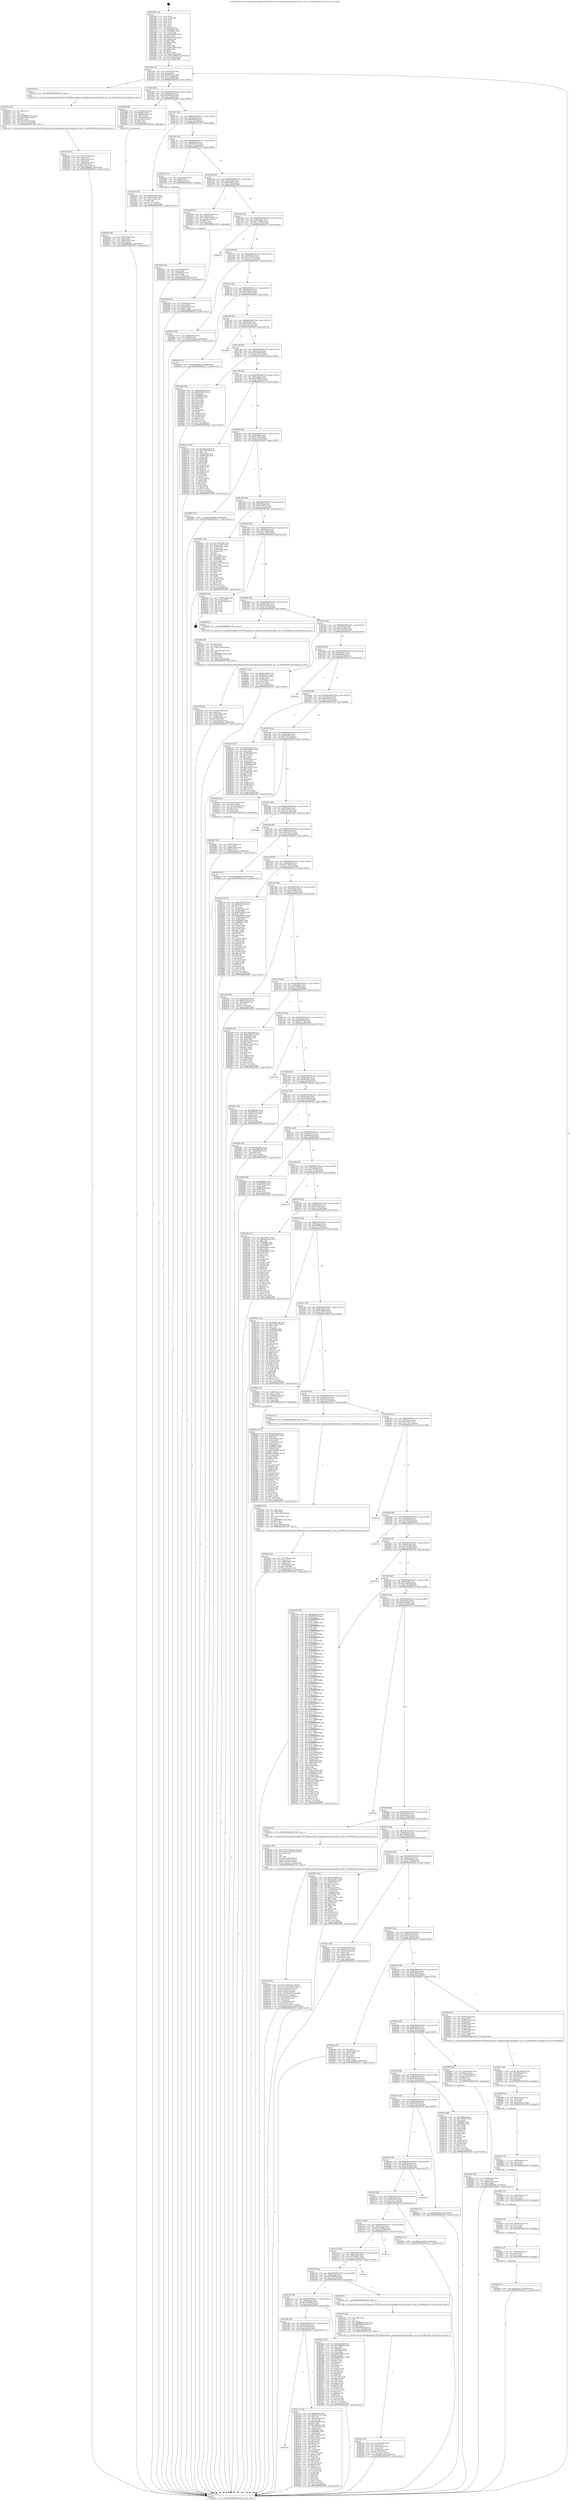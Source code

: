 digraph "0x401b60" {
  label = "0x401b60 (/mnt/c/Users/mathe/Desktop/tcc/POCII/binaries/extr_labenginecoderenderergl1tr_init.c_R_GetModeInfo_Final-ollvm.out::main(0))"
  labelloc = "t"
  node[shape=record]

  Entry [label="",width=0.3,height=0.3,shape=circle,fillcolor=black,style=filled]
  "0x401bd4" [label="{
     0x401bd4 [32]\l
     | [instrs]\l
     &nbsp;&nbsp;0x401bd4 \<+6\>: mov -0xe0(%rbp),%eax\l
     &nbsp;&nbsp;0x401bda \<+2\>: mov %eax,%ecx\l
     &nbsp;&nbsp;0x401bdc \<+6\>: sub $0x806073ea,%ecx\l
     &nbsp;&nbsp;0x401be2 \<+6\>: mov %eax,-0xf4(%rbp)\l
     &nbsp;&nbsp;0x401be8 \<+6\>: mov %ecx,-0xf8(%rbp)\l
     &nbsp;&nbsp;0x401bee \<+6\>: je 0000000000402506 \<main+0x9a6\>\l
  }"]
  "0x402506" [label="{
     0x402506 [5]\l
     | [instrs]\l
     &nbsp;&nbsp;0x402506 \<+5\>: call 0000000000401160 \<next_i\>\l
     | [calls]\l
     &nbsp;&nbsp;0x401160 \{1\} (/mnt/c/Users/mathe/Desktop/tcc/POCII/binaries/extr_labenginecoderenderergl1tr_init.c_R_GetModeInfo_Final-ollvm.out::next_i)\l
  }"]
  "0x401bf4" [label="{
     0x401bf4 [28]\l
     | [instrs]\l
     &nbsp;&nbsp;0x401bf4 \<+5\>: jmp 0000000000401bf9 \<main+0x99\>\l
     &nbsp;&nbsp;0x401bf9 \<+6\>: mov -0xf4(%rbp),%eax\l
     &nbsp;&nbsp;0x401bff \<+5\>: sub $0x8388d186,%eax\l
     &nbsp;&nbsp;0x401c04 \<+6\>: mov %eax,-0xfc(%rbp)\l
     &nbsp;&nbsp;0x401c0a \<+6\>: je 0000000000402486 \<main+0x926\>\l
  }"]
  Exit [label="",width=0.3,height=0.3,shape=circle,fillcolor=black,style=filled,peripheries=2]
  "0x402486" [label="{
     0x402486 [48]\l
     | [instrs]\l
     &nbsp;&nbsp;0x402486 \<+7\>: mov -0xc0(%rbp),%rax\l
     &nbsp;&nbsp;0x40248d \<+6\>: movl $0x64,(%rax)\l
     &nbsp;&nbsp;0x402493 \<+7\>: mov -0xb8(%rbp),%rax\l
     &nbsp;&nbsp;0x40249a \<+6\>: movl $0x1,(%rax)\l
     &nbsp;&nbsp;0x4024a0 \<+7\>: mov -0xb8(%rbp),%rax\l
     &nbsp;&nbsp;0x4024a7 \<+3\>: movslq (%rax),%rax\l
     &nbsp;&nbsp;0x4024aa \<+4\>: shl $0x2,%rax\l
     &nbsp;&nbsp;0x4024ae \<+3\>: mov %rax,%rdi\l
     &nbsp;&nbsp;0x4024b1 \<+5\>: call 0000000000401050 \<malloc@plt\>\l
     | [calls]\l
     &nbsp;&nbsp;0x401050 \{1\} (unknown)\l
  }"]
  "0x401c10" [label="{
     0x401c10 [28]\l
     | [instrs]\l
     &nbsp;&nbsp;0x401c10 \<+5\>: jmp 0000000000401c15 \<main+0xb5\>\l
     &nbsp;&nbsp;0x401c15 \<+6\>: mov -0xf4(%rbp),%eax\l
     &nbsp;&nbsp;0x401c1b \<+5\>: sub $0x8df45f3a,%eax\l
     &nbsp;&nbsp;0x401c20 \<+6\>: mov %eax,-0x100(%rbp)\l
     &nbsp;&nbsp;0x401c26 \<+6\>: je 00000000004023f2 \<main+0x892\>\l
  }"]
  "0x402fbb" [label="{
     0x402fbb [15]\l
     | [instrs]\l
     &nbsp;&nbsp;0x402fbb \<+10\>: movl $0x9c5bc77a,-0xe0(%rbp)\l
     &nbsp;&nbsp;0x402fc5 \<+5\>: jmp 0000000000403227 \<main+0x16c7\>\l
  }"]
  "0x4023f2" [label="{
     0x4023f2 [30]\l
     | [instrs]\l
     &nbsp;&nbsp;0x4023f2 \<+5\>: mov $0x92d55147,%eax\l
     &nbsp;&nbsp;0x4023f7 \<+5\>: mov $0x97125f05,%ecx\l
     &nbsp;&nbsp;0x4023fc \<+3\>: mov -0x31(%rbp),%dl\l
     &nbsp;&nbsp;0x4023ff \<+3\>: test $0x1,%dl\l
     &nbsp;&nbsp;0x402402 \<+3\>: cmovne %ecx,%eax\l
     &nbsp;&nbsp;0x402405 \<+6\>: mov %eax,-0xe0(%rbp)\l
     &nbsp;&nbsp;0x40240b \<+5\>: jmp 0000000000403227 \<main+0x16c7\>\l
  }"]
  "0x401c2c" [label="{
     0x401c2c [28]\l
     | [instrs]\l
     &nbsp;&nbsp;0x401c2c \<+5\>: jmp 0000000000401c31 \<main+0xd1\>\l
     &nbsp;&nbsp;0x401c31 \<+6\>: mov -0xf4(%rbp),%eax\l
     &nbsp;&nbsp;0x401c37 \<+5\>: sub $0x92d55147,%eax\l
     &nbsp;&nbsp;0x401c3c \<+6\>: mov %eax,-0x104(%rbp)\l
     &nbsp;&nbsp;0x401c42 \<+6\>: je 0000000000402431 \<main+0x8d1\>\l
  }"]
  "0x402fac" [label="{
     0x402fac [15]\l
     | [instrs]\l
     &nbsp;&nbsp;0x402fac \<+4\>: mov -0x50(%rbp),%rcx\l
     &nbsp;&nbsp;0x402fb0 \<+3\>: mov (%rcx),%rcx\l
     &nbsp;&nbsp;0x402fb3 \<+3\>: mov %rcx,%rdi\l
     &nbsp;&nbsp;0x402fb6 \<+5\>: call 0000000000401030 \<free@plt\>\l
     | [calls]\l
     &nbsp;&nbsp;0x401030 \{1\} (unknown)\l
  }"]
  "0x402431" [label="{
     0x402431 [19]\l
     | [instrs]\l
     &nbsp;&nbsp;0x402431 \<+7\>: mov -0xd0(%rbp),%rax\l
     &nbsp;&nbsp;0x402438 \<+3\>: mov (%rax),%rax\l
     &nbsp;&nbsp;0x40243b \<+4\>: mov 0x8(%rax),%rdi\l
     &nbsp;&nbsp;0x40243f \<+5\>: call 0000000000401060 \<atoi@plt\>\l
     | [calls]\l
     &nbsp;&nbsp;0x401060 \{1\} (unknown)\l
  }"]
  "0x401c48" [label="{
     0x401c48 [28]\l
     | [instrs]\l
     &nbsp;&nbsp;0x401c48 \<+5\>: jmp 0000000000401c4d \<main+0xed\>\l
     &nbsp;&nbsp;0x401c4d \<+6\>: mov -0xf4(%rbp),%eax\l
     &nbsp;&nbsp;0x401c53 \<+5\>: sub $0x94c08b33,%eax\l
     &nbsp;&nbsp;0x401c58 \<+6\>: mov %eax,-0x108(%rbp)\l
     &nbsp;&nbsp;0x401c5e \<+6\>: je 0000000000402d39 \<main+0x11d9\>\l
  }"]
  "0x402f9d" [label="{
     0x402f9d [15]\l
     | [instrs]\l
     &nbsp;&nbsp;0x402f9d \<+4\>: mov -0x68(%rbp),%rcx\l
     &nbsp;&nbsp;0x402fa1 \<+3\>: mov (%rcx),%rcx\l
     &nbsp;&nbsp;0x402fa4 \<+3\>: mov %rcx,%rdi\l
     &nbsp;&nbsp;0x402fa7 \<+5\>: call 0000000000401030 \<free@plt\>\l
     | [calls]\l
     &nbsp;&nbsp;0x401030 \{1\} (unknown)\l
  }"]
  "0x402d39" [label="{
     0x402d39 [29]\l
     | [instrs]\l
     &nbsp;&nbsp;0x402d39 \<+4\>: mov -0x58(%rbp),%rax\l
     &nbsp;&nbsp;0x402d3d \<+6\>: movl $0x1,(%rax)\l
     &nbsp;&nbsp;0x402d43 \<+4\>: mov -0x58(%rbp),%rax\l
     &nbsp;&nbsp;0x402d47 \<+3\>: movslq (%rax),%rax\l
     &nbsp;&nbsp;0x402d4a \<+4\>: shl $0x2,%rax\l
     &nbsp;&nbsp;0x402d4e \<+3\>: mov %rax,%rdi\l
     &nbsp;&nbsp;0x402d51 \<+5\>: call 0000000000401050 \<malloc@plt\>\l
     | [calls]\l
     &nbsp;&nbsp;0x401050 \{1\} (unknown)\l
  }"]
  "0x401c64" [label="{
     0x401c64 [28]\l
     | [instrs]\l
     &nbsp;&nbsp;0x401c64 \<+5\>: jmp 0000000000401c69 \<main+0x109\>\l
     &nbsp;&nbsp;0x401c69 \<+6\>: mov -0xf4(%rbp),%eax\l
     &nbsp;&nbsp;0x401c6f \<+5\>: sub $0x97125f05,%eax\l
     &nbsp;&nbsp;0x401c74 \<+6\>: mov %eax,-0x10c(%rbp)\l
     &nbsp;&nbsp;0x401c7a \<+6\>: je 0000000000402410 \<main+0x8b0\>\l
  }"]
  "0x402f8e" [label="{
     0x402f8e [15]\l
     | [instrs]\l
     &nbsp;&nbsp;0x402f8e \<+4\>: mov -0x80(%rbp),%rcx\l
     &nbsp;&nbsp;0x402f92 \<+3\>: mov (%rcx),%rcx\l
     &nbsp;&nbsp;0x402f95 \<+3\>: mov %rcx,%rdi\l
     &nbsp;&nbsp;0x402f98 \<+5\>: call 0000000000401030 \<free@plt\>\l
     | [calls]\l
     &nbsp;&nbsp;0x401030 \{1\} (unknown)\l
  }"]
  "0x402410" [label="{
     0x402410\l
  }", style=dashed]
  "0x401c80" [label="{
     0x401c80 [28]\l
     | [instrs]\l
     &nbsp;&nbsp;0x401c80 \<+5\>: jmp 0000000000401c85 \<main+0x125\>\l
     &nbsp;&nbsp;0x401c85 \<+6\>: mov -0xf4(%rbp),%eax\l
     &nbsp;&nbsp;0x401c8b \<+5\>: sub $0x9c5bc77a,%eax\l
     &nbsp;&nbsp;0x401c90 \<+6\>: mov %eax,-0x110(%rbp)\l
     &nbsp;&nbsp;0x401c96 \<+6\>: je 00000000004030a3 \<main+0x1543\>\l
  }"]
  "0x402f7c" [label="{
     0x402f7c [18]\l
     | [instrs]\l
     &nbsp;&nbsp;0x402f7c \<+7\>: mov -0x98(%rbp),%rcx\l
     &nbsp;&nbsp;0x402f83 \<+3\>: mov (%rcx),%rcx\l
     &nbsp;&nbsp;0x402f86 \<+3\>: mov %rcx,%rdi\l
     &nbsp;&nbsp;0x402f89 \<+5\>: call 0000000000401030 \<free@plt\>\l
     | [calls]\l
     &nbsp;&nbsp;0x401030 \{1\} (unknown)\l
  }"]
  "0x4030a3" [label="{
     0x4030a3 [28]\l
     | [instrs]\l
     &nbsp;&nbsp;0x4030a3 \<+7\>: mov -0xd8(%rbp),%rax\l
     &nbsp;&nbsp;0x4030aa \<+6\>: movl $0x0,(%rax)\l
     &nbsp;&nbsp;0x4030b0 \<+10\>: movl $0xb72efd26,-0xe0(%rbp)\l
     &nbsp;&nbsp;0x4030ba \<+5\>: jmp 0000000000403227 \<main+0x16c7\>\l
  }"]
  "0x401c9c" [label="{
     0x401c9c [28]\l
     | [instrs]\l
     &nbsp;&nbsp;0x401c9c \<+5\>: jmp 0000000000401ca1 \<main+0x141\>\l
     &nbsp;&nbsp;0x401ca1 \<+6\>: mov -0xf4(%rbp),%eax\l
     &nbsp;&nbsp;0x401ca7 \<+5\>: sub $0x9d39d8cc,%eax\l
     &nbsp;&nbsp;0x401cac \<+6\>: mov %eax,-0x114(%rbp)\l
     &nbsp;&nbsp;0x401cb2 \<+6\>: je 0000000000402b5b \<main+0xffb\>\l
  }"]
  "0x402f64" [label="{
     0x402f64 [24]\l
     | [instrs]\l
     &nbsp;&nbsp;0x402f64 \<+7\>: mov -0xb0(%rbp),%rcx\l
     &nbsp;&nbsp;0x402f6b \<+3\>: mov (%rcx),%rcx\l
     &nbsp;&nbsp;0x402f6e \<+3\>: mov %rcx,%rdi\l
     &nbsp;&nbsp;0x402f71 \<+6\>: mov %eax,-0x1ec(%rbp)\l
     &nbsp;&nbsp;0x402f77 \<+5\>: call 0000000000401030 \<free@plt\>\l
     | [calls]\l
     &nbsp;&nbsp;0x401030 \{1\} (unknown)\l
  }"]
  "0x402b5b" [label="{
     0x402b5b [15]\l
     | [instrs]\l
     &nbsp;&nbsp;0x402b5b \<+10\>: movl $0xd8dbaac9,-0xe0(%rbp)\l
     &nbsp;&nbsp;0x402b65 \<+5\>: jmp 0000000000403227 \<main+0x16c7\>\l
  }"]
  "0x401cb8" [label="{
     0x401cb8 [28]\l
     | [instrs]\l
     &nbsp;&nbsp;0x401cb8 \<+5\>: jmp 0000000000401cbd \<main+0x15d\>\l
     &nbsp;&nbsp;0x401cbd \<+6\>: mov -0xf4(%rbp),%eax\l
     &nbsp;&nbsp;0x401cc3 \<+5\>: sub $0xa220c05e,%eax\l
     &nbsp;&nbsp;0x401cc8 \<+6\>: mov %eax,-0x118(%rbp)\l
     &nbsp;&nbsp;0x401cce \<+6\>: je 0000000000402fd9 \<main+0x1479\>\l
  }"]
  "0x402f47" [label="{
     0x402f47 [29]\l
     | [instrs]\l
     &nbsp;&nbsp;0x402f47 \<+10\>: movabs $0x4040d6,%rdi\l
     &nbsp;&nbsp;0x402f51 \<+4\>: mov -0x40(%rbp),%rcx\l
     &nbsp;&nbsp;0x402f55 \<+2\>: mov %eax,(%rcx)\l
     &nbsp;&nbsp;0x402f57 \<+4\>: mov -0x40(%rbp),%rcx\l
     &nbsp;&nbsp;0x402f5b \<+2\>: mov (%rcx),%esi\l
     &nbsp;&nbsp;0x402f5d \<+2\>: mov $0x0,%al\l
     &nbsp;&nbsp;0x402f5f \<+5\>: call 0000000000401040 \<printf@plt\>\l
     | [calls]\l
     &nbsp;&nbsp;0x401040 \{1\} (unknown)\l
  }"]
  "0x402fd9" [label="{
     0x402fd9\l
  }", style=dashed]
  "0x401cd4" [label="{
     0x401cd4 [28]\l
     | [instrs]\l
     &nbsp;&nbsp;0x401cd4 \<+5\>: jmp 0000000000401cd9 \<main+0x179\>\l
     &nbsp;&nbsp;0x401cd9 \<+6\>: mov -0xf4(%rbp),%eax\l
     &nbsp;&nbsp;0x401cdf \<+5\>: sub $0xa5636ce6,%eax\l
     &nbsp;&nbsp;0x401ce4 \<+6\>: mov %eax,-0x11c(%rbp)\l
     &nbsp;&nbsp;0x401cea \<+6\>: je 00000000004028a4 \<main+0xd44\>\l
  }"]
  "0x402e9f" [label="{
     0x402e9f [78]\l
     | [instrs]\l
     &nbsp;&nbsp;0x402e9f \<+8\>: movsd 0x1161(%rip),%xmm1\l
     &nbsp;&nbsp;0x402ea7 \<+8\>: movsd 0x1161(%rip),%xmm2\l
     &nbsp;&nbsp;0x402eaf \<+4\>: cvtss2sd %xmm0,%xmm0\l
     &nbsp;&nbsp;0x402eb3 \<+4\>: divsd %xmm2,%xmm0\l
     &nbsp;&nbsp;0x402eb7 \<+4\>: addsd %xmm0,%xmm1\l
     &nbsp;&nbsp;0x402ebb \<+8\>: movsd -0x1e8(%rbp),%xmm0\l
     &nbsp;&nbsp;0x402ec3 \<+4\>: mulsd %xmm1,%xmm0\l
     &nbsp;&nbsp;0x402ec7 \<+4\>: cvtsd2ss %xmm0,%xmm0\l
     &nbsp;&nbsp;0x402ecb \<+4\>: mov -0x50(%rbp),%rsi\l
     &nbsp;&nbsp;0x402ecf \<+3\>: mov (%rsi),%rsi\l
     &nbsp;&nbsp;0x402ed2 \<+4\>: mov -0x48(%rbp),%rdi\l
     &nbsp;&nbsp;0x402ed6 \<+3\>: movslq (%rdi),%rdi\l
     &nbsp;&nbsp;0x402ed9 \<+5\>: movss %xmm0,(%rsi,%rdi,4)\l
     &nbsp;&nbsp;0x402ede \<+10\>: movl $0x3e124a18,-0xe0(%rbp)\l
     &nbsp;&nbsp;0x402ee8 \<+5\>: jmp 0000000000403227 \<main+0x16c7\>\l
  }"]
  "0x4028a4" [label="{
     0x4028a4 [86]\l
     | [instrs]\l
     &nbsp;&nbsp;0x4028a4 \<+5\>: mov $0x2a812e98,%eax\l
     &nbsp;&nbsp;0x4028a9 \<+5\>: mov $0xfd1d060a,%ecx\l
     &nbsp;&nbsp;0x4028ae \<+2\>: xor %edx,%edx\l
     &nbsp;&nbsp;0x4028b0 \<+7\>: mov 0x40608c,%esi\l
     &nbsp;&nbsp;0x4028b7 \<+7\>: mov 0x406090,%edi\l
     &nbsp;&nbsp;0x4028be \<+3\>: sub $0x1,%edx\l
     &nbsp;&nbsp;0x4028c1 \<+3\>: mov %esi,%r8d\l
     &nbsp;&nbsp;0x4028c4 \<+3\>: add %edx,%r8d\l
     &nbsp;&nbsp;0x4028c7 \<+4\>: imul %r8d,%esi\l
     &nbsp;&nbsp;0x4028cb \<+3\>: and $0x1,%esi\l
     &nbsp;&nbsp;0x4028ce \<+3\>: cmp $0x0,%esi\l
     &nbsp;&nbsp;0x4028d1 \<+4\>: sete %r9b\l
     &nbsp;&nbsp;0x4028d5 \<+3\>: cmp $0xa,%edi\l
     &nbsp;&nbsp;0x4028d8 \<+4\>: setl %r10b\l
     &nbsp;&nbsp;0x4028dc \<+3\>: mov %r9b,%r11b\l
     &nbsp;&nbsp;0x4028df \<+3\>: and %r10b,%r11b\l
     &nbsp;&nbsp;0x4028e2 \<+3\>: xor %r10b,%r9b\l
     &nbsp;&nbsp;0x4028e5 \<+3\>: or %r9b,%r11b\l
     &nbsp;&nbsp;0x4028e8 \<+4\>: test $0x1,%r11b\l
     &nbsp;&nbsp;0x4028ec \<+3\>: cmovne %ecx,%eax\l
     &nbsp;&nbsp;0x4028ef \<+6\>: mov %eax,-0xe0(%rbp)\l
     &nbsp;&nbsp;0x4028f5 \<+5\>: jmp 0000000000403227 \<main+0x16c7\>\l
  }"]
  "0x401cf0" [label="{
     0x401cf0 [28]\l
     | [instrs]\l
     &nbsp;&nbsp;0x401cf0 \<+5\>: jmp 0000000000401cf5 \<main+0x195\>\l
     &nbsp;&nbsp;0x401cf5 \<+6\>: mov -0xf4(%rbp),%eax\l
     &nbsp;&nbsp;0x401cfb \<+5\>: sub $0xae996841,%eax\l
     &nbsp;&nbsp;0x401d00 \<+6\>: mov %eax,-0x120(%rbp)\l
     &nbsp;&nbsp;0x401d06 \<+6\>: je 00000000004021ae \<main+0x64e\>\l
  }"]
  "0x402e6e" [label="{
     0x402e6e [49]\l
     | [instrs]\l
     &nbsp;&nbsp;0x402e6e \<+8\>: movsd 0x11a2(%rip),%xmm0\l
     &nbsp;&nbsp;0x402e76 \<+8\>: movsd 0x11a2(%rip),%xmm1\l
     &nbsp;&nbsp;0x402e7e \<+5\>: mov $0x2,%ecx\l
     &nbsp;&nbsp;0x402e83 \<+1\>: cltd\l
     &nbsp;&nbsp;0x402e84 \<+2\>: idiv %ecx\l
     &nbsp;&nbsp;0x402e86 \<+4\>: cvtsi2sd %edx,%xmm2\l
     &nbsp;&nbsp;0x402e8a \<+4\>: mulsd %xmm2,%xmm1\l
     &nbsp;&nbsp;0x402e8e \<+4\>: addsd %xmm0,%xmm1\l
     &nbsp;&nbsp;0x402e92 \<+8\>: movsd %xmm1,-0x1e8(%rbp)\l
     &nbsp;&nbsp;0x402e9a \<+5\>: call 00000000004011a0 \<next_f\>\l
     | [calls]\l
     &nbsp;&nbsp;0x4011a0 \{1\} (/mnt/c/Users/mathe/Desktop/tcc/POCII/binaries/extr_labenginecoderenderergl1tr_init.c_R_GetModeInfo_Final-ollvm.out::next_f)\l
  }"]
  "0x4021ae" [label="{
     0x4021ae [106]\l
     | [instrs]\l
     &nbsp;&nbsp;0x4021ae \<+5\>: mov $0x6465aa08,%eax\l
     &nbsp;&nbsp;0x4021b3 \<+5\>: mov $0x1e3b250d,%ecx\l
     &nbsp;&nbsp;0x4021b8 \<+2\>: mov $0x1,%dl\l
     &nbsp;&nbsp;0x4021ba \<+7\>: mov -0xda(%rbp),%sil\l
     &nbsp;&nbsp;0x4021c1 \<+7\>: mov -0xd9(%rbp),%dil\l
     &nbsp;&nbsp;0x4021c8 \<+3\>: mov %sil,%r8b\l
     &nbsp;&nbsp;0x4021cb \<+4\>: xor $0xff,%r8b\l
     &nbsp;&nbsp;0x4021cf \<+3\>: mov %dil,%r9b\l
     &nbsp;&nbsp;0x4021d2 \<+4\>: xor $0xff,%r9b\l
     &nbsp;&nbsp;0x4021d6 \<+3\>: xor $0x1,%dl\l
     &nbsp;&nbsp;0x4021d9 \<+3\>: mov %r8b,%r10b\l
     &nbsp;&nbsp;0x4021dc \<+4\>: and $0xff,%r10b\l
     &nbsp;&nbsp;0x4021e0 \<+3\>: and %dl,%sil\l
     &nbsp;&nbsp;0x4021e3 \<+3\>: mov %r9b,%r11b\l
     &nbsp;&nbsp;0x4021e6 \<+4\>: and $0xff,%r11b\l
     &nbsp;&nbsp;0x4021ea \<+3\>: and %dl,%dil\l
     &nbsp;&nbsp;0x4021ed \<+3\>: or %sil,%r10b\l
     &nbsp;&nbsp;0x4021f0 \<+3\>: or %dil,%r11b\l
     &nbsp;&nbsp;0x4021f3 \<+3\>: xor %r11b,%r10b\l
     &nbsp;&nbsp;0x4021f6 \<+3\>: or %r9b,%r8b\l
     &nbsp;&nbsp;0x4021f9 \<+4\>: xor $0xff,%r8b\l
     &nbsp;&nbsp;0x4021fd \<+3\>: or $0x1,%dl\l
     &nbsp;&nbsp;0x402200 \<+3\>: and %dl,%r8b\l
     &nbsp;&nbsp;0x402203 \<+3\>: or %r8b,%r10b\l
     &nbsp;&nbsp;0x402206 \<+4\>: test $0x1,%r10b\l
     &nbsp;&nbsp;0x40220a \<+3\>: cmovne %ecx,%eax\l
     &nbsp;&nbsp;0x40220d \<+6\>: mov %eax,-0xe0(%rbp)\l
     &nbsp;&nbsp;0x402213 \<+5\>: jmp 0000000000403227 \<main+0x16c7\>\l
  }"]
  "0x401d0c" [label="{
     0x401d0c [28]\l
     | [instrs]\l
     &nbsp;&nbsp;0x401d0c \<+5\>: jmp 0000000000401d11 \<main+0x1b1\>\l
     &nbsp;&nbsp;0x401d11 \<+6\>: mov -0xf4(%rbp),%eax\l
     &nbsp;&nbsp;0x401d17 \<+5\>: sub $0xb2c78f4a,%eax\l
     &nbsp;&nbsp;0x401d1c \<+6\>: mov %eax,-0x124(%rbp)\l
     &nbsp;&nbsp;0x401d22 \<+6\>: je 0000000000402895 \<main+0xd35\>\l
  }"]
  "0x403227" [label="{
     0x403227 [5]\l
     | [instrs]\l
     &nbsp;&nbsp;0x403227 \<+5\>: jmp 0000000000401bd4 \<main+0x74\>\l
  }"]
  "0x401b60" [label="{
     0x401b60 [116]\l
     | [instrs]\l
     &nbsp;&nbsp;0x401b60 \<+1\>: push %rbp\l
     &nbsp;&nbsp;0x401b61 \<+3\>: mov %rsp,%rbp\l
     &nbsp;&nbsp;0x401b64 \<+2\>: push %r15\l
     &nbsp;&nbsp;0x401b66 \<+2\>: push %r14\l
     &nbsp;&nbsp;0x401b68 \<+2\>: push %r13\l
     &nbsp;&nbsp;0x401b6a \<+2\>: push %r12\l
     &nbsp;&nbsp;0x401b6c \<+1\>: push %rbx\l
     &nbsp;&nbsp;0x401b6d \<+7\>: sub $0x1d8,%rsp\l
     &nbsp;&nbsp;0x401b74 \<+7\>: mov 0x40608c,%eax\l
     &nbsp;&nbsp;0x401b7b \<+7\>: mov 0x406090,%ecx\l
     &nbsp;&nbsp;0x401b82 \<+2\>: mov %eax,%edx\l
     &nbsp;&nbsp;0x401b84 \<+6\>: sub $0xdad2c584,%edx\l
     &nbsp;&nbsp;0x401b8a \<+3\>: sub $0x1,%edx\l
     &nbsp;&nbsp;0x401b8d \<+6\>: add $0xdad2c584,%edx\l
     &nbsp;&nbsp;0x401b93 \<+3\>: imul %edx,%eax\l
     &nbsp;&nbsp;0x401b96 \<+3\>: and $0x1,%eax\l
     &nbsp;&nbsp;0x401b99 \<+3\>: cmp $0x0,%eax\l
     &nbsp;&nbsp;0x401b9c \<+4\>: sete %r8b\l
     &nbsp;&nbsp;0x401ba0 \<+4\>: and $0x1,%r8b\l
     &nbsp;&nbsp;0x401ba4 \<+7\>: mov %r8b,-0xda(%rbp)\l
     &nbsp;&nbsp;0x401bab \<+3\>: cmp $0xa,%ecx\l
     &nbsp;&nbsp;0x401bae \<+4\>: setl %r8b\l
     &nbsp;&nbsp;0x401bb2 \<+4\>: and $0x1,%r8b\l
     &nbsp;&nbsp;0x401bb6 \<+7\>: mov %r8b,-0xd9(%rbp)\l
     &nbsp;&nbsp;0x401bbd \<+10\>: movl $0xae996841,-0xe0(%rbp)\l
     &nbsp;&nbsp;0x401bc7 \<+6\>: mov %edi,-0xe4(%rbp)\l
     &nbsp;&nbsp;0x401bcd \<+7\>: mov %rsi,-0xf0(%rbp)\l
  }"]
  "0x402d56" [label="{
     0x402d56 [32]\l
     | [instrs]\l
     &nbsp;&nbsp;0x402d56 \<+4\>: mov -0x50(%rbp),%rdi\l
     &nbsp;&nbsp;0x402d5a \<+3\>: mov %rax,(%rdi)\l
     &nbsp;&nbsp;0x402d5d \<+4\>: mov -0x48(%rbp),%rax\l
     &nbsp;&nbsp;0x402d61 \<+6\>: movl $0x0,(%rax)\l
     &nbsp;&nbsp;0x402d67 \<+10\>: movl $0xceafbf6a,-0xe0(%rbp)\l
     &nbsp;&nbsp;0x402d71 \<+5\>: jmp 0000000000403227 \<main+0x16c7\>\l
  }"]
  "0x402895" [label="{
     0x402895 [15]\l
     | [instrs]\l
     &nbsp;&nbsp;0x402895 \<+10\>: movl $0x3650ba46,-0xe0(%rbp)\l
     &nbsp;&nbsp;0x40289f \<+5\>: jmp 0000000000403227 \<main+0x16c7\>\l
  }"]
  "0x401d28" [label="{
     0x401d28 [28]\l
     | [instrs]\l
     &nbsp;&nbsp;0x401d28 \<+5\>: jmp 0000000000401d2d \<main+0x1cd\>\l
     &nbsp;&nbsp;0x401d2d \<+6\>: mov -0xf4(%rbp),%eax\l
     &nbsp;&nbsp;0x401d33 \<+5\>: sub $0xb6392075,%eax\l
     &nbsp;&nbsp;0x401d38 \<+6\>: mov %eax,-0x128(%rbp)\l
     &nbsp;&nbsp;0x401d3e \<+6\>: je 0000000000402dd1 \<main+0x1271\>\l
  }"]
  "0x4021a4" [label="{
     0x4021a4\l
  }", style=dashed]
  "0x402dd1" [label="{
     0x402dd1 [122]\l
     | [instrs]\l
     &nbsp;&nbsp;0x402dd1 \<+5\>: mov $0x1580d10d,%eax\l
     &nbsp;&nbsp;0x402dd6 \<+5\>: mov $0xcc3cd387,%ecx\l
     &nbsp;&nbsp;0x402ddb \<+4\>: mov -0x48(%rbp),%rdx\l
     &nbsp;&nbsp;0x402ddf \<+2\>: mov (%rdx),%esi\l
     &nbsp;&nbsp;0x402de1 \<+4\>: mov -0x58(%rbp),%rdx\l
     &nbsp;&nbsp;0x402de5 \<+2\>: cmp (%rdx),%esi\l
     &nbsp;&nbsp;0x402de7 \<+4\>: setl %dil\l
     &nbsp;&nbsp;0x402deb \<+4\>: and $0x1,%dil\l
     &nbsp;&nbsp;0x402def \<+4\>: mov %dil,-0x29(%rbp)\l
     &nbsp;&nbsp;0x402df3 \<+7\>: mov 0x40608c,%esi\l
     &nbsp;&nbsp;0x402dfa \<+8\>: mov 0x406090,%r8d\l
     &nbsp;&nbsp;0x402e02 \<+3\>: mov %esi,%r9d\l
     &nbsp;&nbsp;0x402e05 \<+7\>: add $0x317977a0,%r9d\l
     &nbsp;&nbsp;0x402e0c \<+4\>: sub $0x1,%r9d\l
     &nbsp;&nbsp;0x402e10 \<+7\>: sub $0x317977a0,%r9d\l
     &nbsp;&nbsp;0x402e17 \<+4\>: imul %r9d,%esi\l
     &nbsp;&nbsp;0x402e1b \<+3\>: and $0x1,%esi\l
     &nbsp;&nbsp;0x402e1e \<+3\>: cmp $0x0,%esi\l
     &nbsp;&nbsp;0x402e21 \<+4\>: sete %dil\l
     &nbsp;&nbsp;0x402e25 \<+4\>: cmp $0xa,%r8d\l
     &nbsp;&nbsp;0x402e29 \<+4\>: setl %r10b\l
     &nbsp;&nbsp;0x402e2d \<+3\>: mov %dil,%r11b\l
     &nbsp;&nbsp;0x402e30 \<+3\>: and %r10b,%r11b\l
     &nbsp;&nbsp;0x402e33 \<+3\>: xor %r10b,%dil\l
     &nbsp;&nbsp;0x402e36 \<+3\>: or %dil,%r11b\l
     &nbsp;&nbsp;0x402e39 \<+4\>: test $0x1,%r11b\l
     &nbsp;&nbsp;0x402e3d \<+3\>: cmovne %ecx,%eax\l
     &nbsp;&nbsp;0x402e40 \<+6\>: mov %eax,-0xe0(%rbp)\l
     &nbsp;&nbsp;0x402e46 \<+5\>: jmp 0000000000403227 \<main+0x16c7\>\l
  }"]
  "0x401d44" [label="{
     0x401d44 [28]\l
     | [instrs]\l
     &nbsp;&nbsp;0x401d44 \<+5\>: jmp 0000000000401d49 \<main+0x1e9\>\l
     &nbsp;&nbsp;0x401d49 \<+6\>: mov -0xf4(%rbp),%eax\l
     &nbsp;&nbsp;0x401d4f \<+5\>: sub $0xb72efd26,%eax\l
     &nbsp;&nbsp;0x401d54 \<+6\>: mov %eax,-0x12c(%rbp)\l
     &nbsp;&nbsp;0x401d5a \<+6\>: je 00000000004030bf \<main+0x155f\>\l
  }"]
  "0x402c7c" [label="{
     0x402c7c [174]\l
     | [instrs]\l
     &nbsp;&nbsp;0x402c7c \<+5\>: mov $0xbafffc9a,%eax\l
     &nbsp;&nbsp;0x402c81 \<+5\>: mov $0x652c073a,%ecx\l
     &nbsp;&nbsp;0x402c86 \<+2\>: mov $0x1,%dl\l
     &nbsp;&nbsp;0x402c88 \<+4\>: mov -0x60(%rbp),%rsi\l
     &nbsp;&nbsp;0x402c8c \<+2\>: mov (%rsi),%edi\l
     &nbsp;&nbsp;0x402c8e \<+6\>: sub $0x12f4b02,%edi\l
     &nbsp;&nbsp;0x402c94 \<+3\>: add $0x1,%edi\l
     &nbsp;&nbsp;0x402c97 \<+6\>: add $0x12f4b02,%edi\l
     &nbsp;&nbsp;0x402c9d \<+4\>: mov -0x60(%rbp),%rsi\l
     &nbsp;&nbsp;0x402ca1 \<+2\>: mov %edi,(%rsi)\l
     &nbsp;&nbsp;0x402ca3 \<+7\>: mov 0x40608c,%edi\l
     &nbsp;&nbsp;0x402caa \<+8\>: mov 0x406090,%r8d\l
     &nbsp;&nbsp;0x402cb2 \<+3\>: mov %edi,%r9d\l
     &nbsp;&nbsp;0x402cb5 \<+7\>: add $0xecf3315f,%r9d\l
     &nbsp;&nbsp;0x402cbc \<+4\>: sub $0x1,%r9d\l
     &nbsp;&nbsp;0x402cc0 \<+7\>: sub $0xecf3315f,%r9d\l
     &nbsp;&nbsp;0x402cc7 \<+4\>: imul %r9d,%edi\l
     &nbsp;&nbsp;0x402ccb \<+3\>: and $0x1,%edi\l
     &nbsp;&nbsp;0x402cce \<+3\>: cmp $0x0,%edi\l
     &nbsp;&nbsp;0x402cd1 \<+4\>: sete %r10b\l
     &nbsp;&nbsp;0x402cd5 \<+4\>: cmp $0xa,%r8d\l
     &nbsp;&nbsp;0x402cd9 \<+4\>: setl %r11b\l
     &nbsp;&nbsp;0x402cdd \<+3\>: mov %r10b,%bl\l
     &nbsp;&nbsp;0x402ce0 \<+3\>: xor $0xff,%bl\l
     &nbsp;&nbsp;0x402ce3 \<+3\>: mov %r11b,%r14b\l
     &nbsp;&nbsp;0x402ce6 \<+4\>: xor $0xff,%r14b\l
     &nbsp;&nbsp;0x402cea \<+3\>: xor $0x0,%dl\l
     &nbsp;&nbsp;0x402ced \<+3\>: mov %bl,%r15b\l
     &nbsp;&nbsp;0x402cf0 \<+4\>: and $0x0,%r15b\l
     &nbsp;&nbsp;0x402cf4 \<+3\>: and %dl,%r10b\l
     &nbsp;&nbsp;0x402cf7 \<+3\>: mov %r14b,%r12b\l
     &nbsp;&nbsp;0x402cfa \<+4\>: and $0x0,%r12b\l
     &nbsp;&nbsp;0x402cfe \<+3\>: and %dl,%r11b\l
     &nbsp;&nbsp;0x402d01 \<+3\>: or %r10b,%r15b\l
     &nbsp;&nbsp;0x402d04 \<+3\>: or %r11b,%r12b\l
     &nbsp;&nbsp;0x402d07 \<+3\>: xor %r12b,%r15b\l
     &nbsp;&nbsp;0x402d0a \<+3\>: or %r14b,%bl\l
     &nbsp;&nbsp;0x402d0d \<+3\>: xor $0xff,%bl\l
     &nbsp;&nbsp;0x402d10 \<+3\>: or $0x0,%dl\l
     &nbsp;&nbsp;0x402d13 \<+2\>: and %dl,%bl\l
     &nbsp;&nbsp;0x402d15 \<+3\>: or %bl,%r15b\l
     &nbsp;&nbsp;0x402d18 \<+4\>: test $0x1,%r15b\l
     &nbsp;&nbsp;0x402d1c \<+3\>: cmovne %ecx,%eax\l
     &nbsp;&nbsp;0x402d1f \<+6\>: mov %eax,-0xe0(%rbp)\l
     &nbsp;&nbsp;0x402d25 \<+5\>: jmp 0000000000403227 \<main+0x16c7\>\l
  }"]
  "0x4030bf" [label="{
     0x4030bf [24]\l
     | [instrs]\l
     &nbsp;&nbsp;0x4030bf \<+7\>: mov -0xd8(%rbp),%rax\l
     &nbsp;&nbsp;0x4030c6 \<+2\>: mov (%rax),%eax\l
     &nbsp;&nbsp;0x4030c8 \<+4\>: lea -0x28(%rbp),%rsp\l
     &nbsp;&nbsp;0x4030cc \<+1\>: pop %rbx\l
     &nbsp;&nbsp;0x4030cd \<+2\>: pop %r12\l
     &nbsp;&nbsp;0x4030cf \<+2\>: pop %r13\l
     &nbsp;&nbsp;0x4030d1 \<+2\>: pop %r14\l
     &nbsp;&nbsp;0x4030d3 \<+2\>: pop %r15\l
     &nbsp;&nbsp;0x4030d5 \<+1\>: pop %rbp\l
     &nbsp;&nbsp;0x4030d6 \<+1\>: ret\l
  }"]
  "0x401d60" [label="{
     0x401d60 [28]\l
     | [instrs]\l
     &nbsp;&nbsp;0x401d60 \<+5\>: jmp 0000000000401d65 \<main+0x205\>\l
     &nbsp;&nbsp;0x401d65 \<+6\>: mov -0xf4(%rbp),%eax\l
     &nbsp;&nbsp;0x401d6b \<+5\>: sub $0xb91c45cb,%eax\l
     &nbsp;&nbsp;0x401d70 \<+6\>: mov %eax,-0x130(%rbp)\l
     &nbsp;&nbsp;0x401d76 \<+6\>: je 00000000004026f8 \<main+0xb98\>\l
  }"]
  "0x402bfc" [label="{
     0x402bfc [42]\l
     | [instrs]\l
     &nbsp;&nbsp;0x402bfc \<+6\>: mov -0x1e0(%rbp),%ecx\l
     &nbsp;&nbsp;0x402c02 \<+3\>: imul %eax,%ecx\l
     &nbsp;&nbsp;0x402c05 \<+4\>: mov -0x68(%rbp),%rdi\l
     &nbsp;&nbsp;0x402c09 \<+3\>: mov (%rdi),%rdi\l
     &nbsp;&nbsp;0x402c0c \<+4\>: mov -0x60(%rbp),%r8\l
     &nbsp;&nbsp;0x402c10 \<+3\>: movslq (%r8),%r8\l
     &nbsp;&nbsp;0x402c13 \<+4\>: mov %ecx,(%rdi,%r8,4)\l
     &nbsp;&nbsp;0x402c17 \<+10\>: movl $0x47b4bcc4,-0xe0(%rbp)\l
     &nbsp;&nbsp;0x402c21 \<+5\>: jmp 0000000000403227 \<main+0x16c7\>\l
  }"]
  "0x4026f8" [label="{
     0x4026f8 [5]\l
     | [instrs]\l
     &nbsp;&nbsp;0x4026f8 \<+5\>: call 0000000000401160 \<next_i\>\l
     | [calls]\l
     &nbsp;&nbsp;0x401160 \{1\} (/mnt/c/Users/mathe/Desktop/tcc/POCII/binaries/extr_labenginecoderenderergl1tr_init.c_R_GetModeInfo_Final-ollvm.out::next_i)\l
  }"]
  "0x401d7c" [label="{
     0x401d7c [28]\l
     | [instrs]\l
     &nbsp;&nbsp;0x401d7c \<+5\>: jmp 0000000000401d81 \<main+0x221\>\l
     &nbsp;&nbsp;0x401d81 \<+6\>: mov -0xf4(%rbp),%eax\l
     &nbsp;&nbsp;0x401d87 \<+5\>: sub $0xbaeea820,%eax\l
     &nbsp;&nbsp;0x401d8c \<+6\>: mov %eax,-0x134(%rbp)\l
     &nbsp;&nbsp;0x401d92 \<+6\>: je 0000000000402ba7 \<main+0x1047\>\l
  }"]
  "0x402bd0" [label="{
     0x402bd0 [44]\l
     | [instrs]\l
     &nbsp;&nbsp;0x402bd0 \<+2\>: xor %ecx,%ecx\l
     &nbsp;&nbsp;0x402bd2 \<+5\>: mov $0x2,%edx\l
     &nbsp;&nbsp;0x402bd7 \<+6\>: mov %edx,-0x1dc(%rbp)\l
     &nbsp;&nbsp;0x402bdd \<+1\>: cltd\l
     &nbsp;&nbsp;0x402bde \<+6\>: mov -0x1dc(%rbp),%esi\l
     &nbsp;&nbsp;0x402be4 \<+2\>: idiv %esi\l
     &nbsp;&nbsp;0x402be6 \<+6\>: imul $0xfffffffe,%edx,%edx\l
     &nbsp;&nbsp;0x402bec \<+3\>: sub $0x1,%ecx\l
     &nbsp;&nbsp;0x402bef \<+2\>: sub %ecx,%edx\l
     &nbsp;&nbsp;0x402bf1 \<+6\>: mov %edx,-0x1e0(%rbp)\l
     &nbsp;&nbsp;0x402bf7 \<+5\>: call 0000000000401160 \<next_i\>\l
     | [calls]\l
     &nbsp;&nbsp;0x401160 \{1\} (/mnt/c/Users/mathe/Desktop/tcc/POCII/binaries/extr_labenginecoderenderergl1tr_init.c_R_GetModeInfo_Final-ollvm.out::next_i)\l
  }"]
  "0x402ba7" [label="{
     0x402ba7 [36]\l
     | [instrs]\l
     &nbsp;&nbsp;0x402ba7 \<+5\>: mov $0x94c08b33,%eax\l
     &nbsp;&nbsp;0x402bac \<+5\>: mov $0xff3e5ec5,%ecx\l
     &nbsp;&nbsp;0x402bb1 \<+4\>: mov -0x60(%rbp),%rdx\l
     &nbsp;&nbsp;0x402bb5 \<+2\>: mov (%rdx),%esi\l
     &nbsp;&nbsp;0x402bb7 \<+4\>: mov -0x70(%rbp),%rdx\l
     &nbsp;&nbsp;0x402bbb \<+2\>: cmp (%rdx),%esi\l
     &nbsp;&nbsp;0x402bbd \<+3\>: cmovl %ecx,%eax\l
     &nbsp;&nbsp;0x402bc0 \<+6\>: mov %eax,-0xe0(%rbp)\l
     &nbsp;&nbsp;0x402bc6 \<+5\>: jmp 0000000000403227 \<main+0x16c7\>\l
  }"]
  "0x401d98" [label="{
     0x401d98 [28]\l
     | [instrs]\l
     &nbsp;&nbsp;0x401d98 \<+5\>: jmp 0000000000401d9d \<main+0x23d\>\l
     &nbsp;&nbsp;0x401d9d \<+6\>: mov -0xf4(%rbp),%eax\l
     &nbsp;&nbsp;0x401da3 \<+5\>: sub $0xbafffc9a,%eax\l
     &nbsp;&nbsp;0x401da8 \<+6\>: mov %eax,-0x138(%rbp)\l
     &nbsp;&nbsp;0x401dae \<+6\>: je 00000000004031d1 \<main+0x1671\>\l
  }"]
  "0x402b87" [label="{
     0x402b87 [32]\l
     | [instrs]\l
     &nbsp;&nbsp;0x402b87 \<+4\>: mov -0x68(%rbp),%rdi\l
     &nbsp;&nbsp;0x402b8b \<+3\>: mov %rax,(%rdi)\l
     &nbsp;&nbsp;0x402b8e \<+4\>: mov -0x60(%rbp),%rax\l
     &nbsp;&nbsp;0x402b92 \<+6\>: movl $0x0,(%rax)\l
     &nbsp;&nbsp;0x402b98 \<+10\>: movl $0xbaeea820,-0xe0(%rbp)\l
     &nbsp;&nbsp;0x402ba2 \<+5\>: jmp 0000000000403227 \<main+0x16c7\>\l
  }"]
  "0x4031d1" [label="{
     0x4031d1\l
  }", style=dashed]
  "0x401db4" [label="{
     0x401db4 [28]\l
     | [instrs]\l
     &nbsp;&nbsp;0x401db4 \<+5\>: jmp 0000000000401db9 \<main+0x259\>\l
     &nbsp;&nbsp;0x401db9 \<+6\>: mov -0xf4(%rbp),%eax\l
     &nbsp;&nbsp;0x401dbf \<+5\>: sub $0xbed1bea8,%eax\l
     &nbsp;&nbsp;0x401dc4 \<+6\>: mov %eax,-0x13c(%rbp)\l
     &nbsp;&nbsp;0x401dca \<+6\>: je 0000000000402ae8 \<main+0xf88\>\l
  }"]
  "0x402a2c" [label="{
     0x402a2c [41]\l
     | [instrs]\l
     &nbsp;&nbsp;0x402a2c \<+6\>: mov -0x1d8(%rbp),%ecx\l
     &nbsp;&nbsp;0x402a32 \<+3\>: imul %eax,%ecx\l
     &nbsp;&nbsp;0x402a35 \<+4\>: mov -0x80(%rbp),%rsi\l
     &nbsp;&nbsp;0x402a39 \<+3\>: mov (%rsi),%rsi\l
     &nbsp;&nbsp;0x402a3c \<+4\>: mov -0x78(%rbp),%rdi\l
     &nbsp;&nbsp;0x402a40 \<+3\>: movslq (%rdi),%rdi\l
     &nbsp;&nbsp;0x402a43 \<+3\>: mov %ecx,(%rsi,%rdi,4)\l
     &nbsp;&nbsp;0x402a46 \<+10\>: movl $0xf6fc51bf,-0xe0(%rbp)\l
     &nbsp;&nbsp;0x402a50 \<+5\>: jmp 0000000000403227 \<main+0x16c7\>\l
  }"]
  "0x402ae8" [label="{
     0x402ae8 [115]\l
     | [instrs]\l
     &nbsp;&nbsp;0x402ae8 \<+5\>: mov $0x5ee4dc1,%eax\l
     &nbsp;&nbsp;0x402aed \<+5\>: mov $0x9d39d8cc,%ecx\l
     &nbsp;&nbsp;0x402af2 \<+2\>: xor %edx,%edx\l
     &nbsp;&nbsp;0x402af4 \<+4\>: mov -0x78(%rbp),%rsi\l
     &nbsp;&nbsp;0x402af8 \<+2\>: mov (%rsi),%edi\l
     &nbsp;&nbsp;0x402afa \<+3\>: sub $0x1,%edx\l
     &nbsp;&nbsp;0x402afd \<+2\>: sub %edx,%edi\l
     &nbsp;&nbsp;0x402aff \<+4\>: mov -0x78(%rbp),%rsi\l
     &nbsp;&nbsp;0x402b03 \<+2\>: mov %edi,(%rsi)\l
     &nbsp;&nbsp;0x402b05 \<+7\>: mov 0x40608c,%edx\l
     &nbsp;&nbsp;0x402b0c \<+7\>: mov 0x406090,%edi\l
     &nbsp;&nbsp;0x402b13 \<+3\>: mov %edx,%r8d\l
     &nbsp;&nbsp;0x402b16 \<+7\>: add $0xee4ebf1,%r8d\l
     &nbsp;&nbsp;0x402b1d \<+4\>: sub $0x1,%r8d\l
     &nbsp;&nbsp;0x402b21 \<+7\>: sub $0xee4ebf1,%r8d\l
     &nbsp;&nbsp;0x402b28 \<+4\>: imul %r8d,%edx\l
     &nbsp;&nbsp;0x402b2c \<+3\>: and $0x1,%edx\l
     &nbsp;&nbsp;0x402b2f \<+3\>: cmp $0x0,%edx\l
     &nbsp;&nbsp;0x402b32 \<+4\>: sete %r9b\l
     &nbsp;&nbsp;0x402b36 \<+3\>: cmp $0xa,%edi\l
     &nbsp;&nbsp;0x402b39 \<+4\>: setl %r10b\l
     &nbsp;&nbsp;0x402b3d \<+3\>: mov %r9b,%r11b\l
     &nbsp;&nbsp;0x402b40 \<+3\>: and %r10b,%r11b\l
     &nbsp;&nbsp;0x402b43 \<+3\>: xor %r10b,%r9b\l
     &nbsp;&nbsp;0x402b46 \<+3\>: or %r9b,%r11b\l
     &nbsp;&nbsp;0x402b49 \<+4\>: test $0x1,%r11b\l
     &nbsp;&nbsp;0x402b4d \<+3\>: cmovne %ecx,%eax\l
     &nbsp;&nbsp;0x402b50 \<+6\>: mov %eax,-0xe0(%rbp)\l
     &nbsp;&nbsp;0x402b56 \<+5\>: jmp 0000000000403227 \<main+0x16c7\>\l
  }"]
  "0x401dd0" [label="{
     0x401dd0 [28]\l
     | [instrs]\l
     &nbsp;&nbsp;0x401dd0 \<+5\>: jmp 0000000000401dd5 \<main+0x275\>\l
     &nbsp;&nbsp;0x401dd5 \<+6\>: mov -0xf4(%rbp),%eax\l
     &nbsp;&nbsp;0x401ddb \<+5\>: sub $0xbf3b0f63,%eax\l
     &nbsp;&nbsp;0x401de0 \<+6\>: mov %eax,-0x140(%rbp)\l
     &nbsp;&nbsp;0x401de6 \<+6\>: je 0000000000402b6a \<main+0x100a\>\l
  }"]
  "0x402a04" [label="{
     0x402a04 [40]\l
     | [instrs]\l
     &nbsp;&nbsp;0x402a04 \<+5\>: mov $0x2,%ecx\l
     &nbsp;&nbsp;0x402a09 \<+1\>: cltd\l
     &nbsp;&nbsp;0x402a0a \<+2\>: idiv %ecx\l
     &nbsp;&nbsp;0x402a0c \<+6\>: imul $0xfffffffe,%edx,%ecx\l
     &nbsp;&nbsp;0x402a12 \<+6\>: add $0xd9062d39,%ecx\l
     &nbsp;&nbsp;0x402a18 \<+3\>: add $0x1,%ecx\l
     &nbsp;&nbsp;0x402a1b \<+6\>: sub $0xd9062d39,%ecx\l
     &nbsp;&nbsp;0x402a21 \<+6\>: mov %ecx,-0x1d8(%rbp)\l
     &nbsp;&nbsp;0x402a27 \<+5\>: call 0000000000401160 \<next_i\>\l
     | [calls]\l
     &nbsp;&nbsp;0x401160 \{1\} (/mnt/c/Users/mathe/Desktop/tcc/POCII/binaries/extr_labenginecoderenderergl1tr_init.c_R_GetModeInfo_Final-ollvm.out::next_i)\l
  }"]
  "0x402b6a" [label="{
     0x402b6a [29]\l
     | [instrs]\l
     &nbsp;&nbsp;0x402b6a \<+4\>: mov -0x70(%rbp),%rax\l
     &nbsp;&nbsp;0x402b6e \<+6\>: movl $0x1,(%rax)\l
     &nbsp;&nbsp;0x402b74 \<+4\>: mov -0x70(%rbp),%rax\l
     &nbsp;&nbsp;0x402b78 \<+3\>: movslq (%rax),%rax\l
     &nbsp;&nbsp;0x402b7b \<+4\>: shl $0x2,%rax\l
     &nbsp;&nbsp;0x402b7f \<+3\>: mov %rax,%rdi\l
     &nbsp;&nbsp;0x402b82 \<+5\>: call 0000000000401050 \<malloc@plt\>\l
     | [calls]\l
     &nbsp;&nbsp;0x401050 \{1\} (unknown)\l
  }"]
  "0x401dec" [label="{
     0x401dec [28]\l
     | [instrs]\l
     &nbsp;&nbsp;0x401dec \<+5\>: jmp 0000000000401df1 \<main+0x291\>\l
     &nbsp;&nbsp;0x401df1 \<+6\>: mov -0xf4(%rbp),%eax\l
     &nbsp;&nbsp;0x401df7 \<+5\>: sub $0xc41b47a5,%eax\l
     &nbsp;&nbsp;0x401dfc \<+6\>: mov %eax,-0x144(%rbp)\l
     &nbsp;&nbsp;0x401e02 \<+6\>: je 0000000000403094 \<main+0x1534\>\l
  }"]
  "0x40291d" [label="{
     0x40291d [172]\l
     | [instrs]\l
     &nbsp;&nbsp;0x40291d \<+5\>: mov $0x2a812e98,%ecx\l
     &nbsp;&nbsp;0x402922 \<+5\>: mov $0x5f0cd418,%edx\l
     &nbsp;&nbsp;0x402927 \<+3\>: mov $0x1,%sil\l
     &nbsp;&nbsp;0x40292a \<+4\>: mov -0x80(%rbp),%rdi\l
     &nbsp;&nbsp;0x40292e \<+3\>: mov %rax,(%rdi)\l
     &nbsp;&nbsp;0x402931 \<+4\>: mov -0x78(%rbp),%rax\l
     &nbsp;&nbsp;0x402935 \<+6\>: movl $0x0,(%rax)\l
     &nbsp;&nbsp;0x40293b \<+8\>: mov 0x40608c,%r8d\l
     &nbsp;&nbsp;0x402943 \<+8\>: mov 0x406090,%r9d\l
     &nbsp;&nbsp;0x40294b \<+3\>: mov %r8d,%r10d\l
     &nbsp;&nbsp;0x40294e \<+7\>: sub $0x670eb283,%r10d\l
     &nbsp;&nbsp;0x402955 \<+4\>: sub $0x1,%r10d\l
     &nbsp;&nbsp;0x402959 \<+7\>: add $0x670eb283,%r10d\l
     &nbsp;&nbsp;0x402960 \<+4\>: imul %r10d,%r8d\l
     &nbsp;&nbsp;0x402964 \<+4\>: and $0x1,%r8d\l
     &nbsp;&nbsp;0x402968 \<+4\>: cmp $0x0,%r8d\l
     &nbsp;&nbsp;0x40296c \<+4\>: sete %r11b\l
     &nbsp;&nbsp;0x402970 \<+4\>: cmp $0xa,%r9d\l
     &nbsp;&nbsp;0x402974 \<+3\>: setl %bl\l
     &nbsp;&nbsp;0x402977 \<+3\>: mov %r11b,%r14b\l
     &nbsp;&nbsp;0x40297a \<+4\>: xor $0xff,%r14b\l
     &nbsp;&nbsp;0x40297e \<+3\>: mov %bl,%r15b\l
     &nbsp;&nbsp;0x402981 \<+4\>: xor $0xff,%r15b\l
     &nbsp;&nbsp;0x402985 \<+4\>: xor $0x1,%sil\l
     &nbsp;&nbsp;0x402989 \<+3\>: mov %r14b,%r12b\l
     &nbsp;&nbsp;0x40298c \<+4\>: and $0xff,%r12b\l
     &nbsp;&nbsp;0x402990 \<+3\>: and %sil,%r11b\l
     &nbsp;&nbsp;0x402993 \<+3\>: mov %r15b,%r13b\l
     &nbsp;&nbsp;0x402996 \<+4\>: and $0xff,%r13b\l
     &nbsp;&nbsp;0x40299a \<+3\>: and %sil,%bl\l
     &nbsp;&nbsp;0x40299d \<+3\>: or %r11b,%r12b\l
     &nbsp;&nbsp;0x4029a0 \<+3\>: or %bl,%r13b\l
     &nbsp;&nbsp;0x4029a3 \<+3\>: xor %r13b,%r12b\l
     &nbsp;&nbsp;0x4029a6 \<+3\>: or %r15b,%r14b\l
     &nbsp;&nbsp;0x4029a9 \<+4\>: xor $0xff,%r14b\l
     &nbsp;&nbsp;0x4029ad \<+4\>: or $0x1,%sil\l
     &nbsp;&nbsp;0x4029b1 \<+3\>: and %sil,%r14b\l
     &nbsp;&nbsp;0x4029b4 \<+3\>: or %r14b,%r12b\l
     &nbsp;&nbsp;0x4029b7 \<+4\>: test $0x1,%r12b\l
     &nbsp;&nbsp;0x4029bb \<+3\>: cmovne %edx,%ecx\l
     &nbsp;&nbsp;0x4029be \<+6\>: mov %ecx,-0xe0(%rbp)\l
     &nbsp;&nbsp;0x4029c4 \<+5\>: jmp 0000000000403227 \<main+0x16c7\>\l
  }"]
  "0x403094" [label="{
     0x403094\l
  }", style=dashed]
  "0x401e08" [label="{
     0x401e08 [28]\l
     | [instrs]\l
     &nbsp;&nbsp;0x401e08 \<+5\>: jmp 0000000000401e0d \<main+0x2ad\>\l
     &nbsp;&nbsp;0x401e0d \<+6\>: mov -0xf4(%rbp),%eax\l
     &nbsp;&nbsp;0x401e13 \<+5\>: sub $0xc66cb6e7,%eax\l
     &nbsp;&nbsp;0x401e18 \<+6\>: mov %eax,-0x148(%rbp)\l
     &nbsp;&nbsp;0x401e1e \<+6\>: je 0000000000402676 \<main+0xb16\>\l
  }"]
  "0x402729" [label="{
     0x402729 [48]\l
     | [instrs]\l
     &nbsp;&nbsp;0x402729 \<+6\>: mov -0x1d4(%rbp),%ecx\l
     &nbsp;&nbsp;0x40272f \<+3\>: imul %eax,%ecx\l
     &nbsp;&nbsp;0x402732 \<+7\>: mov -0x98(%rbp),%rdi\l
     &nbsp;&nbsp;0x402739 \<+3\>: mov (%rdi),%rdi\l
     &nbsp;&nbsp;0x40273c \<+7\>: mov -0x90(%rbp),%r8\l
     &nbsp;&nbsp;0x402743 \<+3\>: movslq (%r8),%r8\l
     &nbsp;&nbsp;0x402746 \<+4\>: mov %ecx,(%rdi,%r8,4)\l
     &nbsp;&nbsp;0x40274a \<+10\>: movl $0xfa792f3a,-0xe0(%rbp)\l
     &nbsp;&nbsp;0x402754 \<+5\>: jmp 0000000000403227 \<main+0x16c7\>\l
  }"]
  "0x402676" [label="{
     0x402676 [15]\l
     | [instrs]\l
     &nbsp;&nbsp;0x402676 \<+10\>: movl $0xd089a9a7,-0xe0(%rbp)\l
     &nbsp;&nbsp;0x402680 \<+5\>: jmp 0000000000403227 \<main+0x16c7\>\l
  }"]
  "0x401e24" [label="{
     0x401e24 [28]\l
     | [instrs]\l
     &nbsp;&nbsp;0x401e24 \<+5\>: jmp 0000000000401e29 \<main+0x2c9\>\l
     &nbsp;&nbsp;0x401e29 \<+6\>: mov -0xf4(%rbp),%eax\l
     &nbsp;&nbsp;0x401e2f \<+5\>: sub $0xc77f6f34,%eax\l
     &nbsp;&nbsp;0x401e34 \<+6\>: mov %eax,-0x14c(%rbp)\l
     &nbsp;&nbsp;0x401e3a \<+6\>: je 00000000004027e2 \<main+0xc82\>\l
  }"]
  "0x4026fd" [label="{
     0x4026fd [44]\l
     | [instrs]\l
     &nbsp;&nbsp;0x4026fd \<+2\>: xor %ecx,%ecx\l
     &nbsp;&nbsp;0x4026ff \<+5\>: mov $0x2,%edx\l
     &nbsp;&nbsp;0x402704 \<+6\>: mov %edx,-0x1d0(%rbp)\l
     &nbsp;&nbsp;0x40270a \<+1\>: cltd\l
     &nbsp;&nbsp;0x40270b \<+6\>: mov -0x1d0(%rbp),%esi\l
     &nbsp;&nbsp;0x402711 \<+2\>: idiv %esi\l
     &nbsp;&nbsp;0x402713 \<+6\>: imul $0xfffffffe,%edx,%edx\l
     &nbsp;&nbsp;0x402719 \<+3\>: sub $0x1,%ecx\l
     &nbsp;&nbsp;0x40271c \<+2\>: sub %ecx,%edx\l
     &nbsp;&nbsp;0x40271e \<+6\>: mov %edx,-0x1d4(%rbp)\l
     &nbsp;&nbsp;0x402724 \<+5\>: call 0000000000401160 \<next_i\>\l
     | [calls]\l
     &nbsp;&nbsp;0x401160 \{1\} (/mnt/c/Users/mathe/Desktop/tcc/POCII/binaries/extr_labenginecoderenderergl1tr_init.c_R_GetModeInfo_Final-ollvm.out::next_i)\l
  }"]
  "0x4027e2" [label="{
     0x4027e2 [179]\l
     | [instrs]\l
     &nbsp;&nbsp;0x4027e2 \<+5\>: mov $0xd00477d4,%eax\l
     &nbsp;&nbsp;0x4027e7 \<+5\>: mov $0xb2c78f4a,%ecx\l
     &nbsp;&nbsp;0x4027ec \<+2\>: mov $0x1,%dl\l
     &nbsp;&nbsp;0x4027ee \<+2\>: xor %esi,%esi\l
     &nbsp;&nbsp;0x4027f0 \<+7\>: mov -0x90(%rbp),%rdi\l
     &nbsp;&nbsp;0x4027f7 \<+3\>: mov (%rdi),%r8d\l
     &nbsp;&nbsp;0x4027fa \<+7\>: sub $0x63a9934e,%r8d\l
     &nbsp;&nbsp;0x402801 \<+4\>: add $0x1,%r8d\l
     &nbsp;&nbsp;0x402805 \<+7\>: add $0x63a9934e,%r8d\l
     &nbsp;&nbsp;0x40280c \<+7\>: mov -0x90(%rbp),%rdi\l
     &nbsp;&nbsp;0x402813 \<+3\>: mov %r8d,(%rdi)\l
     &nbsp;&nbsp;0x402816 \<+8\>: mov 0x40608c,%r8d\l
     &nbsp;&nbsp;0x40281e \<+8\>: mov 0x406090,%r9d\l
     &nbsp;&nbsp;0x402826 \<+3\>: sub $0x1,%esi\l
     &nbsp;&nbsp;0x402829 \<+3\>: mov %r8d,%r10d\l
     &nbsp;&nbsp;0x40282c \<+3\>: add %esi,%r10d\l
     &nbsp;&nbsp;0x40282f \<+4\>: imul %r10d,%r8d\l
     &nbsp;&nbsp;0x402833 \<+4\>: and $0x1,%r8d\l
     &nbsp;&nbsp;0x402837 \<+4\>: cmp $0x0,%r8d\l
     &nbsp;&nbsp;0x40283b \<+4\>: sete %r11b\l
     &nbsp;&nbsp;0x40283f \<+4\>: cmp $0xa,%r9d\l
     &nbsp;&nbsp;0x402843 \<+3\>: setl %bl\l
     &nbsp;&nbsp;0x402846 \<+3\>: mov %r11b,%r14b\l
     &nbsp;&nbsp;0x402849 \<+4\>: xor $0xff,%r14b\l
     &nbsp;&nbsp;0x40284d \<+3\>: mov %bl,%r15b\l
     &nbsp;&nbsp;0x402850 \<+4\>: xor $0xff,%r15b\l
     &nbsp;&nbsp;0x402854 \<+3\>: xor $0x0,%dl\l
     &nbsp;&nbsp;0x402857 \<+3\>: mov %r14b,%r12b\l
     &nbsp;&nbsp;0x40285a \<+4\>: and $0x0,%r12b\l
     &nbsp;&nbsp;0x40285e \<+3\>: and %dl,%r11b\l
     &nbsp;&nbsp;0x402861 \<+3\>: mov %r15b,%r13b\l
     &nbsp;&nbsp;0x402864 \<+4\>: and $0x0,%r13b\l
     &nbsp;&nbsp;0x402868 \<+2\>: and %dl,%bl\l
     &nbsp;&nbsp;0x40286a \<+3\>: or %r11b,%r12b\l
     &nbsp;&nbsp;0x40286d \<+3\>: or %bl,%r13b\l
     &nbsp;&nbsp;0x402870 \<+3\>: xor %r13b,%r12b\l
     &nbsp;&nbsp;0x402873 \<+3\>: or %r15b,%r14b\l
     &nbsp;&nbsp;0x402876 \<+4\>: xor $0xff,%r14b\l
     &nbsp;&nbsp;0x40287a \<+3\>: or $0x0,%dl\l
     &nbsp;&nbsp;0x40287d \<+3\>: and %dl,%r14b\l
     &nbsp;&nbsp;0x402880 \<+3\>: or %r14b,%r12b\l
     &nbsp;&nbsp;0x402883 \<+4\>: test $0x1,%r12b\l
     &nbsp;&nbsp;0x402887 \<+3\>: cmovne %ecx,%eax\l
     &nbsp;&nbsp;0x40288a \<+6\>: mov %eax,-0xe0(%rbp)\l
     &nbsp;&nbsp;0x402890 \<+5\>: jmp 0000000000403227 \<main+0x16c7\>\l
  }"]
  "0x401e40" [label="{
     0x401e40 [28]\l
     | [instrs]\l
     &nbsp;&nbsp;0x401e40 \<+5\>: jmp 0000000000401e45 \<main+0x2e5\>\l
     &nbsp;&nbsp;0x401e45 \<+6\>: mov -0xf4(%rbp),%eax\l
     &nbsp;&nbsp;0x401e4b \<+5\>: sub $0xcc3cd387,%eax\l
     &nbsp;&nbsp;0x401e50 \<+6\>: mov %eax,-0x150(%rbp)\l
     &nbsp;&nbsp;0x401e56 \<+6\>: je 0000000000402e4b \<main+0x12eb\>\l
  }"]
  "0x4026a8" [label="{
     0x4026a8 [38]\l
     | [instrs]\l
     &nbsp;&nbsp;0x4026a8 \<+7\>: mov -0x98(%rbp),%rdi\l
     &nbsp;&nbsp;0x4026af \<+3\>: mov %rax,(%rdi)\l
     &nbsp;&nbsp;0x4026b2 \<+7\>: mov -0x90(%rbp),%rax\l
     &nbsp;&nbsp;0x4026b9 \<+6\>: movl $0x0,(%rax)\l
     &nbsp;&nbsp;0x4026bf \<+10\>: movl $0x3650ba46,-0xe0(%rbp)\l
     &nbsp;&nbsp;0x4026c9 \<+5\>: jmp 0000000000403227 \<main+0x16c7\>\l
  }"]
  "0x402e4b" [label="{
     0x402e4b [30]\l
     | [instrs]\l
     &nbsp;&nbsp;0x402e4b \<+5\>: mov $0x3f3ef0e8,%eax\l
     &nbsp;&nbsp;0x402e50 \<+5\>: mov $0x2c9161b1,%ecx\l
     &nbsp;&nbsp;0x402e55 \<+3\>: mov -0x29(%rbp),%dl\l
     &nbsp;&nbsp;0x402e58 \<+3\>: test $0x1,%dl\l
     &nbsp;&nbsp;0x402e5b \<+3\>: cmovne %ecx,%eax\l
     &nbsp;&nbsp;0x402e5e \<+6\>: mov %eax,-0xe0(%rbp)\l
     &nbsp;&nbsp;0x402e64 \<+5\>: jmp 0000000000403227 \<main+0x16c7\>\l
  }"]
  "0x401e5c" [label="{
     0x401e5c [28]\l
     | [instrs]\l
     &nbsp;&nbsp;0x401e5c \<+5\>: jmp 0000000000401e61 \<main+0x301\>\l
     &nbsp;&nbsp;0x401e61 \<+6\>: mov -0xf4(%rbp),%eax\l
     &nbsp;&nbsp;0x401e67 \<+5\>: sub $0xceafbf6a,%eax\l
     &nbsp;&nbsp;0x401e6c \<+6\>: mov %eax,-0x154(%rbp)\l
     &nbsp;&nbsp;0x401e72 \<+6\>: je 0000000000402d76 \<main+0x1216\>\l
  }"]
  "0x402188" [label="{
     0x402188 [28]\l
     | [instrs]\l
     &nbsp;&nbsp;0x402188 \<+5\>: jmp 000000000040218d \<main+0x62d\>\l
     &nbsp;&nbsp;0x40218d \<+6\>: mov -0xf4(%rbp),%eax\l
     &nbsp;&nbsp;0x402193 \<+5\>: sub $0x7e3fc443,%eax\l
     &nbsp;&nbsp;0x402198 \<+6\>: mov %eax,-0x1c8(%rbp)\l
     &nbsp;&nbsp;0x40219e \<+6\>: je 0000000000402c7c \<main+0x111c\>\l
  }"]
  "0x402d76" [label="{
     0x402d76 [91]\l
     | [instrs]\l
     &nbsp;&nbsp;0x402d76 \<+5\>: mov $0x1580d10d,%eax\l
     &nbsp;&nbsp;0x402d7b \<+5\>: mov $0xb6392075,%ecx\l
     &nbsp;&nbsp;0x402d80 \<+7\>: mov 0x40608c,%edx\l
     &nbsp;&nbsp;0x402d87 \<+7\>: mov 0x406090,%esi\l
     &nbsp;&nbsp;0x402d8e \<+2\>: mov %edx,%edi\l
     &nbsp;&nbsp;0x402d90 \<+6\>: add $0x621e3055,%edi\l
     &nbsp;&nbsp;0x402d96 \<+3\>: sub $0x1,%edi\l
     &nbsp;&nbsp;0x402d99 \<+6\>: sub $0x621e3055,%edi\l
     &nbsp;&nbsp;0x402d9f \<+3\>: imul %edi,%edx\l
     &nbsp;&nbsp;0x402da2 \<+3\>: and $0x1,%edx\l
     &nbsp;&nbsp;0x402da5 \<+3\>: cmp $0x0,%edx\l
     &nbsp;&nbsp;0x402da8 \<+4\>: sete %r8b\l
     &nbsp;&nbsp;0x402dac \<+3\>: cmp $0xa,%esi\l
     &nbsp;&nbsp;0x402daf \<+4\>: setl %r9b\l
     &nbsp;&nbsp;0x402db3 \<+3\>: mov %r8b,%r10b\l
     &nbsp;&nbsp;0x402db6 \<+3\>: and %r9b,%r10b\l
     &nbsp;&nbsp;0x402db9 \<+3\>: xor %r9b,%r8b\l
     &nbsp;&nbsp;0x402dbc \<+3\>: or %r8b,%r10b\l
     &nbsp;&nbsp;0x402dbf \<+4\>: test $0x1,%r10b\l
     &nbsp;&nbsp;0x402dc3 \<+3\>: cmovne %ecx,%eax\l
     &nbsp;&nbsp;0x402dc6 \<+6\>: mov %eax,-0xe0(%rbp)\l
     &nbsp;&nbsp;0x402dcc \<+5\>: jmp 0000000000403227 \<main+0x16c7\>\l
  }"]
  "0x401e78" [label="{
     0x401e78 [28]\l
     | [instrs]\l
     &nbsp;&nbsp;0x401e78 \<+5\>: jmp 0000000000401e7d \<main+0x31d\>\l
     &nbsp;&nbsp;0x401e7d \<+6\>: mov -0xf4(%rbp),%eax\l
     &nbsp;&nbsp;0x401e83 \<+5\>: sub $0xd00477d4,%eax\l
     &nbsp;&nbsp;0x401e88 \<+6\>: mov %eax,-0x158(%rbp)\l
     &nbsp;&nbsp;0x401e8e \<+6\>: je 0000000000403144 \<main+0x15e4\>\l
  }"]
  "0x402562" [label="{
     0x402562 [147]\l
     | [instrs]\l
     &nbsp;&nbsp;0x402562 \<+5\>: mov $0x6a5ab8fd,%eax\l
     &nbsp;&nbsp;0x402567 \<+5\>: mov $0x3386b2b3,%ecx\l
     &nbsp;&nbsp;0x40256c \<+2\>: mov $0x1,%dl\l
     &nbsp;&nbsp;0x40256e \<+7\>: mov 0x40608c,%esi\l
     &nbsp;&nbsp;0x402575 \<+7\>: mov 0x406090,%edi\l
     &nbsp;&nbsp;0x40257c \<+3\>: mov %esi,%r8d\l
     &nbsp;&nbsp;0x40257f \<+7\>: sub $0x98b766a5,%r8d\l
     &nbsp;&nbsp;0x402586 \<+4\>: sub $0x1,%r8d\l
     &nbsp;&nbsp;0x40258a \<+7\>: add $0x98b766a5,%r8d\l
     &nbsp;&nbsp;0x402591 \<+4\>: imul %r8d,%esi\l
     &nbsp;&nbsp;0x402595 \<+3\>: and $0x1,%esi\l
     &nbsp;&nbsp;0x402598 \<+3\>: cmp $0x0,%esi\l
     &nbsp;&nbsp;0x40259b \<+4\>: sete %r9b\l
     &nbsp;&nbsp;0x40259f \<+3\>: cmp $0xa,%edi\l
     &nbsp;&nbsp;0x4025a2 \<+4\>: setl %r10b\l
     &nbsp;&nbsp;0x4025a6 \<+3\>: mov %r9b,%r11b\l
     &nbsp;&nbsp;0x4025a9 \<+4\>: xor $0xff,%r11b\l
     &nbsp;&nbsp;0x4025ad \<+3\>: mov %r10b,%bl\l
     &nbsp;&nbsp;0x4025b0 \<+3\>: xor $0xff,%bl\l
     &nbsp;&nbsp;0x4025b3 \<+3\>: xor $0x0,%dl\l
     &nbsp;&nbsp;0x4025b6 \<+3\>: mov %r11b,%r14b\l
     &nbsp;&nbsp;0x4025b9 \<+4\>: and $0x0,%r14b\l
     &nbsp;&nbsp;0x4025bd \<+3\>: and %dl,%r9b\l
     &nbsp;&nbsp;0x4025c0 \<+3\>: mov %bl,%r15b\l
     &nbsp;&nbsp;0x4025c3 \<+4\>: and $0x0,%r15b\l
     &nbsp;&nbsp;0x4025c7 \<+3\>: and %dl,%r10b\l
     &nbsp;&nbsp;0x4025ca \<+3\>: or %r9b,%r14b\l
     &nbsp;&nbsp;0x4025cd \<+3\>: or %r10b,%r15b\l
     &nbsp;&nbsp;0x4025d0 \<+3\>: xor %r15b,%r14b\l
     &nbsp;&nbsp;0x4025d3 \<+3\>: or %bl,%r11b\l
     &nbsp;&nbsp;0x4025d6 \<+4\>: xor $0xff,%r11b\l
     &nbsp;&nbsp;0x4025da \<+3\>: or $0x0,%dl\l
     &nbsp;&nbsp;0x4025dd \<+3\>: and %dl,%r11b\l
     &nbsp;&nbsp;0x4025e0 \<+3\>: or %r11b,%r14b\l
     &nbsp;&nbsp;0x4025e3 \<+4\>: test $0x1,%r14b\l
     &nbsp;&nbsp;0x4025e7 \<+3\>: cmovne %ecx,%eax\l
     &nbsp;&nbsp;0x4025ea \<+6\>: mov %eax,-0xe0(%rbp)\l
     &nbsp;&nbsp;0x4025f0 \<+5\>: jmp 0000000000403227 \<main+0x16c7\>\l
  }"]
  "0x403144" [label="{
     0x403144\l
  }", style=dashed]
  "0x401e94" [label="{
     0x401e94 [28]\l
     | [instrs]\l
     &nbsp;&nbsp;0x401e94 \<+5\>: jmp 0000000000401e99 \<main+0x339\>\l
     &nbsp;&nbsp;0x401e99 \<+6\>: mov -0xf4(%rbp),%eax\l
     &nbsp;&nbsp;0x401e9f \<+5\>: sub $0xd089a9a7,%eax\l
     &nbsp;&nbsp;0x401ea4 \<+6\>: mov %eax,-0x15c(%rbp)\l
     &nbsp;&nbsp;0x401eaa \<+6\>: je 00000000004024dc \<main+0x97c\>\l
  }"]
  "0x40216c" [label="{
     0x40216c [28]\l
     | [instrs]\l
     &nbsp;&nbsp;0x40216c \<+5\>: jmp 0000000000402171 \<main+0x611\>\l
     &nbsp;&nbsp;0x402171 \<+6\>: mov -0xf4(%rbp),%eax\l
     &nbsp;&nbsp;0x402177 \<+5\>: sub $0x7b966bf7,%eax\l
     &nbsp;&nbsp;0x40217c \<+6\>: mov %eax,-0x1c4(%rbp)\l
     &nbsp;&nbsp;0x402182 \<+6\>: je 0000000000402562 \<main+0xa02\>\l
  }"]
  "0x4024dc" [label="{
     0x4024dc [42]\l
     | [instrs]\l
     &nbsp;&nbsp;0x4024dc \<+5\>: mov $0x44b9e00a,%eax\l
     &nbsp;&nbsp;0x4024e1 \<+5\>: mov $0x806073ea,%ecx\l
     &nbsp;&nbsp;0x4024e6 \<+7\>: mov -0xa8(%rbp),%rdx\l
     &nbsp;&nbsp;0x4024ed \<+2\>: mov (%rdx),%esi\l
     &nbsp;&nbsp;0x4024ef \<+7\>: mov -0xb8(%rbp),%rdx\l
     &nbsp;&nbsp;0x4024f6 \<+2\>: cmp (%rdx),%esi\l
     &nbsp;&nbsp;0x4024f8 \<+3\>: cmovl %ecx,%eax\l
     &nbsp;&nbsp;0x4024fb \<+6\>: mov %eax,-0xe0(%rbp)\l
     &nbsp;&nbsp;0x402501 \<+5\>: jmp 0000000000403227 \<main+0x16c7\>\l
  }"]
  "0x401eb0" [label="{
     0x401eb0 [28]\l
     | [instrs]\l
     &nbsp;&nbsp;0x401eb0 \<+5\>: jmp 0000000000401eb5 \<main+0x355\>\l
     &nbsp;&nbsp;0x401eb5 \<+6\>: mov -0xf4(%rbp),%eax\l
     &nbsp;&nbsp;0x401ebb \<+5\>: sub $0xd8c6e3b2,%eax\l
     &nbsp;&nbsp;0x401ec0 \<+6\>: mov %eax,-0x160(%rbp)\l
     &nbsp;&nbsp;0x401ec6 \<+6\>: je 0000000000402468 \<main+0x908\>\l
  }"]
  "0x4029ff" [label="{
     0x4029ff [5]\l
     | [instrs]\l
     &nbsp;&nbsp;0x4029ff \<+5\>: call 0000000000401160 \<next_i\>\l
     | [calls]\l
     &nbsp;&nbsp;0x401160 \{1\} (/mnt/c/Users/mathe/Desktop/tcc/POCII/binaries/extr_labenginecoderenderergl1tr_init.c_R_GetModeInfo_Final-ollvm.out::next_i)\l
  }"]
  "0x402468" [label="{
     0x402468 [30]\l
     | [instrs]\l
     &nbsp;&nbsp;0x402468 \<+5\>: mov $0x748afbc1,%eax\l
     &nbsp;&nbsp;0x40246d \<+5\>: mov $0x8388d186,%ecx\l
     &nbsp;&nbsp;0x402472 \<+3\>: mov -0x30(%rbp),%edx\l
     &nbsp;&nbsp;0x402475 \<+3\>: cmp $0x0,%edx\l
     &nbsp;&nbsp;0x402478 \<+3\>: cmove %ecx,%eax\l
     &nbsp;&nbsp;0x40247b \<+6\>: mov %eax,-0xe0(%rbp)\l
     &nbsp;&nbsp;0x402481 \<+5\>: jmp 0000000000403227 \<main+0x16c7\>\l
  }"]
  "0x401ecc" [label="{
     0x401ecc [28]\l
     | [instrs]\l
     &nbsp;&nbsp;0x401ecc \<+5\>: jmp 0000000000401ed1 \<main+0x371\>\l
     &nbsp;&nbsp;0x401ed1 \<+6\>: mov -0xf4(%rbp),%eax\l
     &nbsp;&nbsp;0x401ed7 \<+5\>: sub $0xd8dbaac9,%eax\l
     &nbsp;&nbsp;0x401edc \<+6\>: mov %eax,-0x164(%rbp)\l
     &nbsp;&nbsp;0x401ee2 \<+6\>: je 00000000004029d8 \<main+0xe78\>\l
  }"]
  "0x402150" [label="{
     0x402150 [28]\l
     | [instrs]\l
     &nbsp;&nbsp;0x402150 \<+5\>: jmp 0000000000402155 \<main+0x5f5\>\l
     &nbsp;&nbsp;0x402155 \<+6\>: mov -0xf4(%rbp),%eax\l
     &nbsp;&nbsp;0x40215b \<+5\>: sub $0x784f089a,%eax\l
     &nbsp;&nbsp;0x402160 \<+6\>: mov %eax,-0x1c0(%rbp)\l
     &nbsp;&nbsp;0x402166 \<+6\>: je 00000000004029ff \<main+0xe9f\>\l
  }"]
  "0x4029d8" [label="{
     0x4029d8 [39]\l
     | [instrs]\l
     &nbsp;&nbsp;0x4029d8 \<+5\>: mov $0xbf3b0f63,%eax\l
     &nbsp;&nbsp;0x4029dd \<+5\>: mov $0x784f089a,%ecx\l
     &nbsp;&nbsp;0x4029e2 \<+4\>: mov -0x78(%rbp),%rdx\l
     &nbsp;&nbsp;0x4029e6 \<+2\>: mov (%rdx),%esi\l
     &nbsp;&nbsp;0x4029e8 \<+7\>: mov -0x88(%rbp),%rdx\l
     &nbsp;&nbsp;0x4029ef \<+2\>: cmp (%rdx),%esi\l
     &nbsp;&nbsp;0x4029f1 \<+3\>: cmovl %ecx,%eax\l
     &nbsp;&nbsp;0x4029f4 \<+6\>: mov %eax,-0xe0(%rbp)\l
     &nbsp;&nbsp;0x4029fa \<+5\>: jmp 0000000000403227 \<main+0x16c7\>\l
  }"]
  "0x401ee8" [label="{
     0x401ee8 [28]\l
     | [instrs]\l
     &nbsp;&nbsp;0x401ee8 \<+5\>: jmp 0000000000401eed \<main+0x38d\>\l
     &nbsp;&nbsp;0x401eed \<+6\>: mov -0xf4(%rbp),%eax\l
     &nbsp;&nbsp;0x401ef3 \<+5\>: sub $0xda355170,%eax\l
     &nbsp;&nbsp;0x401ef8 \<+6\>: mov %eax,-0x168(%rbp)\l
     &nbsp;&nbsp;0x401efe \<+6\>: je 0000000000403218 \<main+0x16b8\>\l
  }"]
  "0x402fca" [label="{
     0x402fca\l
  }", style=dashed]
  "0x403218" [label="{
     0x403218\l
  }", style=dashed]
  "0x401f04" [label="{
     0x401f04 [28]\l
     | [instrs]\l
     &nbsp;&nbsp;0x401f04 \<+5\>: jmp 0000000000401f09 \<main+0x3a9\>\l
     &nbsp;&nbsp;0x401f09 \<+6\>: mov -0xf4(%rbp),%eax\l
     &nbsp;&nbsp;0x401f0f \<+5\>: sub $0xf6fc51bf,%eax\l
     &nbsp;&nbsp;0x401f14 \<+6\>: mov %eax,-0x16c(%rbp)\l
     &nbsp;&nbsp;0x401f1a \<+6\>: je 0000000000402a55 \<main+0xef5\>\l
  }"]
  "0x402134" [label="{
     0x402134 [28]\l
     | [instrs]\l
     &nbsp;&nbsp;0x402134 \<+5\>: jmp 0000000000402139 \<main+0x5d9\>\l
     &nbsp;&nbsp;0x402139 \<+6\>: mov -0xf4(%rbp),%eax\l
     &nbsp;&nbsp;0x40213f \<+5\>: sub $0x748afbc1,%eax\l
     &nbsp;&nbsp;0x402144 \<+6\>: mov %eax,-0x1bc(%rbp)\l
     &nbsp;&nbsp;0x40214a \<+6\>: je 0000000000402fca \<main+0x146a\>\l
  }"]
  "0x402a55" [label="{
     0x402a55 [147]\l
     | [instrs]\l
     &nbsp;&nbsp;0x402a55 \<+5\>: mov $0x5ee4dc1,%eax\l
     &nbsp;&nbsp;0x402a5a \<+5\>: mov $0xbed1bea8,%ecx\l
     &nbsp;&nbsp;0x402a5f \<+2\>: mov $0x1,%dl\l
     &nbsp;&nbsp;0x402a61 \<+7\>: mov 0x40608c,%esi\l
     &nbsp;&nbsp;0x402a68 \<+7\>: mov 0x406090,%edi\l
     &nbsp;&nbsp;0x402a6f \<+3\>: mov %esi,%r8d\l
     &nbsp;&nbsp;0x402a72 \<+7\>: sub $0x92dfbc0e,%r8d\l
     &nbsp;&nbsp;0x402a79 \<+4\>: sub $0x1,%r8d\l
     &nbsp;&nbsp;0x402a7d \<+7\>: add $0x92dfbc0e,%r8d\l
     &nbsp;&nbsp;0x402a84 \<+4\>: imul %r8d,%esi\l
     &nbsp;&nbsp;0x402a88 \<+3\>: and $0x1,%esi\l
     &nbsp;&nbsp;0x402a8b \<+3\>: cmp $0x0,%esi\l
     &nbsp;&nbsp;0x402a8e \<+4\>: sete %r9b\l
     &nbsp;&nbsp;0x402a92 \<+3\>: cmp $0xa,%edi\l
     &nbsp;&nbsp;0x402a95 \<+4\>: setl %r10b\l
     &nbsp;&nbsp;0x402a99 \<+3\>: mov %r9b,%r11b\l
     &nbsp;&nbsp;0x402a9c \<+4\>: xor $0xff,%r11b\l
     &nbsp;&nbsp;0x402aa0 \<+3\>: mov %r10b,%bl\l
     &nbsp;&nbsp;0x402aa3 \<+3\>: xor $0xff,%bl\l
     &nbsp;&nbsp;0x402aa6 \<+3\>: xor $0x0,%dl\l
     &nbsp;&nbsp;0x402aa9 \<+3\>: mov %r11b,%r14b\l
     &nbsp;&nbsp;0x402aac \<+4\>: and $0x0,%r14b\l
     &nbsp;&nbsp;0x402ab0 \<+3\>: and %dl,%r9b\l
     &nbsp;&nbsp;0x402ab3 \<+3\>: mov %bl,%r15b\l
     &nbsp;&nbsp;0x402ab6 \<+4\>: and $0x0,%r15b\l
     &nbsp;&nbsp;0x402aba \<+3\>: and %dl,%r10b\l
     &nbsp;&nbsp;0x402abd \<+3\>: or %r9b,%r14b\l
     &nbsp;&nbsp;0x402ac0 \<+3\>: or %r10b,%r15b\l
     &nbsp;&nbsp;0x402ac3 \<+3\>: xor %r15b,%r14b\l
     &nbsp;&nbsp;0x402ac6 \<+3\>: or %bl,%r11b\l
     &nbsp;&nbsp;0x402ac9 \<+4\>: xor $0xff,%r11b\l
     &nbsp;&nbsp;0x402acd \<+3\>: or $0x0,%dl\l
     &nbsp;&nbsp;0x402ad0 \<+3\>: and %dl,%r11b\l
     &nbsp;&nbsp;0x402ad3 \<+3\>: or %r11b,%r14b\l
     &nbsp;&nbsp;0x402ad6 \<+4\>: test $0x1,%r14b\l
     &nbsp;&nbsp;0x402ada \<+3\>: cmovne %ecx,%eax\l
     &nbsp;&nbsp;0x402add \<+6\>: mov %eax,-0xe0(%rbp)\l
     &nbsp;&nbsp;0x402ae3 \<+5\>: jmp 0000000000403227 \<main+0x16c7\>\l
  }"]
  "0x401f20" [label="{
     0x401f20 [28]\l
     | [instrs]\l
     &nbsp;&nbsp;0x401f20 \<+5\>: jmp 0000000000401f25 \<main+0x3c5\>\l
     &nbsp;&nbsp;0x401f25 \<+6\>: mov -0xf4(%rbp),%eax\l
     &nbsp;&nbsp;0x401f2b \<+5\>: sub $0xfa792f3a,%eax\l
     &nbsp;&nbsp;0x401f30 \<+6\>: mov %eax,-0x170(%rbp)\l
     &nbsp;&nbsp;0x401f36 \<+6\>: je 0000000000402759 \<main+0xbf9\>\l
  }"]
  "0x40311c" [label="{
     0x40311c\l
  }", style=dashed]
  "0x402759" [label="{
     0x402759 [137]\l
     | [instrs]\l
     &nbsp;&nbsp;0x402759 \<+5\>: mov $0xd00477d4,%eax\l
     &nbsp;&nbsp;0x40275e \<+5\>: mov $0xc77f6f34,%ecx\l
     &nbsp;&nbsp;0x402763 \<+2\>: mov $0x1,%dl\l
     &nbsp;&nbsp;0x402765 \<+2\>: xor %esi,%esi\l
     &nbsp;&nbsp;0x402767 \<+7\>: mov 0x40608c,%edi\l
     &nbsp;&nbsp;0x40276e \<+8\>: mov 0x406090,%r8d\l
     &nbsp;&nbsp;0x402776 \<+3\>: sub $0x1,%esi\l
     &nbsp;&nbsp;0x402779 \<+3\>: mov %edi,%r9d\l
     &nbsp;&nbsp;0x40277c \<+3\>: add %esi,%r9d\l
     &nbsp;&nbsp;0x40277f \<+4\>: imul %r9d,%edi\l
     &nbsp;&nbsp;0x402783 \<+3\>: and $0x1,%edi\l
     &nbsp;&nbsp;0x402786 \<+3\>: cmp $0x0,%edi\l
     &nbsp;&nbsp;0x402789 \<+4\>: sete %r10b\l
     &nbsp;&nbsp;0x40278d \<+4\>: cmp $0xa,%r8d\l
     &nbsp;&nbsp;0x402791 \<+4\>: setl %r11b\l
     &nbsp;&nbsp;0x402795 \<+3\>: mov %r10b,%bl\l
     &nbsp;&nbsp;0x402798 \<+3\>: xor $0xff,%bl\l
     &nbsp;&nbsp;0x40279b \<+3\>: mov %r11b,%r14b\l
     &nbsp;&nbsp;0x40279e \<+4\>: xor $0xff,%r14b\l
     &nbsp;&nbsp;0x4027a2 \<+3\>: xor $0x0,%dl\l
     &nbsp;&nbsp;0x4027a5 \<+3\>: mov %bl,%r15b\l
     &nbsp;&nbsp;0x4027a8 \<+4\>: and $0x0,%r15b\l
     &nbsp;&nbsp;0x4027ac \<+3\>: and %dl,%r10b\l
     &nbsp;&nbsp;0x4027af \<+3\>: mov %r14b,%r12b\l
     &nbsp;&nbsp;0x4027b2 \<+4\>: and $0x0,%r12b\l
     &nbsp;&nbsp;0x4027b6 \<+3\>: and %dl,%r11b\l
     &nbsp;&nbsp;0x4027b9 \<+3\>: or %r10b,%r15b\l
     &nbsp;&nbsp;0x4027bc \<+3\>: or %r11b,%r12b\l
     &nbsp;&nbsp;0x4027bf \<+3\>: xor %r12b,%r15b\l
     &nbsp;&nbsp;0x4027c2 \<+3\>: or %r14b,%bl\l
     &nbsp;&nbsp;0x4027c5 \<+3\>: xor $0xff,%bl\l
     &nbsp;&nbsp;0x4027c8 \<+3\>: or $0x0,%dl\l
     &nbsp;&nbsp;0x4027cb \<+2\>: and %dl,%bl\l
     &nbsp;&nbsp;0x4027cd \<+3\>: or %bl,%r15b\l
     &nbsp;&nbsp;0x4027d0 \<+4\>: test $0x1,%r15b\l
     &nbsp;&nbsp;0x4027d4 \<+3\>: cmovne %ecx,%eax\l
     &nbsp;&nbsp;0x4027d7 \<+6\>: mov %eax,-0xe0(%rbp)\l
     &nbsp;&nbsp;0x4027dd \<+5\>: jmp 0000000000403227 \<main+0x16c7\>\l
  }"]
  "0x401f3c" [label="{
     0x401f3c [28]\l
     | [instrs]\l
     &nbsp;&nbsp;0x401f3c \<+5\>: jmp 0000000000401f41 \<main+0x3e1\>\l
     &nbsp;&nbsp;0x401f41 \<+6\>: mov -0xf4(%rbp),%eax\l
     &nbsp;&nbsp;0x401f47 \<+5\>: sub $0xfd1d060a,%eax\l
     &nbsp;&nbsp;0x401f4c \<+6\>: mov %eax,-0x174(%rbp)\l
     &nbsp;&nbsp;0x401f52 \<+6\>: je 00000000004028fa \<main+0xd9a\>\l
  }"]
  "0x402118" [label="{
     0x402118 [28]\l
     | [instrs]\l
     &nbsp;&nbsp;0x402118 \<+5\>: jmp 000000000040211d \<main+0x5bd\>\l
     &nbsp;&nbsp;0x40211d \<+6\>: mov -0xf4(%rbp),%eax\l
     &nbsp;&nbsp;0x402123 \<+5\>: sub $0x6a5ab8fd,%eax\l
     &nbsp;&nbsp;0x402128 \<+6\>: mov %eax,-0x1b8(%rbp)\l
     &nbsp;&nbsp;0x40212e \<+6\>: je 000000000040311c \<main+0x15bc\>\l
  }"]
  "0x4028fa" [label="{
     0x4028fa [35]\l
     | [instrs]\l
     &nbsp;&nbsp;0x4028fa \<+7\>: mov -0x88(%rbp),%rax\l
     &nbsp;&nbsp;0x402901 \<+6\>: movl $0x1,(%rax)\l
     &nbsp;&nbsp;0x402907 \<+7\>: mov -0x88(%rbp),%rax\l
     &nbsp;&nbsp;0x40290e \<+3\>: movslq (%rax),%rax\l
     &nbsp;&nbsp;0x402911 \<+4\>: shl $0x2,%rax\l
     &nbsp;&nbsp;0x402915 \<+3\>: mov %rax,%rdi\l
     &nbsp;&nbsp;0x402918 \<+5\>: call 0000000000401050 \<malloc@plt\>\l
     | [calls]\l
     &nbsp;&nbsp;0x401050 \{1\} (unknown)\l
  }"]
  "0x401f58" [label="{
     0x401f58 [28]\l
     | [instrs]\l
     &nbsp;&nbsp;0x401f58 \<+5\>: jmp 0000000000401f5d \<main+0x3fd\>\l
     &nbsp;&nbsp;0x401f5d \<+6\>: mov -0xf4(%rbp),%eax\l
     &nbsp;&nbsp;0x401f63 \<+5\>: sub $0xff3e5ec5,%eax\l
     &nbsp;&nbsp;0x401f68 \<+6\>: mov %eax,-0x178(%rbp)\l
     &nbsp;&nbsp;0x401f6e \<+6\>: je 0000000000402bcb \<main+0x106b\>\l
  }"]
  "0x402d2a" [label="{
     0x402d2a [15]\l
     | [instrs]\l
     &nbsp;&nbsp;0x402d2a \<+10\>: movl $0xbaeea820,-0xe0(%rbp)\l
     &nbsp;&nbsp;0x402d34 \<+5\>: jmp 0000000000403227 \<main+0x16c7\>\l
  }"]
  "0x402bcb" [label="{
     0x402bcb [5]\l
     | [instrs]\l
     &nbsp;&nbsp;0x402bcb \<+5\>: call 0000000000401160 \<next_i\>\l
     | [calls]\l
     &nbsp;&nbsp;0x401160 \{1\} (/mnt/c/Users/mathe/Desktop/tcc/POCII/binaries/extr_labenginecoderenderergl1tr_init.c_R_GetModeInfo_Final-ollvm.out::next_i)\l
  }"]
  "0x401f74" [label="{
     0x401f74 [28]\l
     | [instrs]\l
     &nbsp;&nbsp;0x401f74 \<+5\>: jmp 0000000000401f79 \<main+0x419\>\l
     &nbsp;&nbsp;0x401f79 \<+6\>: mov -0xf4(%rbp),%eax\l
     &nbsp;&nbsp;0x401f7f \<+5\>: sub $0x5ee4dc1,%eax\l
     &nbsp;&nbsp;0x401f84 \<+6\>: mov %eax,-0x17c(%rbp)\l
     &nbsp;&nbsp;0x401f8a \<+6\>: je 00000000004031af \<main+0x164f\>\l
  }"]
  "0x4020fc" [label="{
     0x4020fc [28]\l
     | [instrs]\l
     &nbsp;&nbsp;0x4020fc \<+5\>: jmp 0000000000402101 \<main+0x5a1\>\l
     &nbsp;&nbsp;0x402101 \<+6\>: mov -0xf4(%rbp),%eax\l
     &nbsp;&nbsp;0x402107 \<+5\>: sub $0x652c073a,%eax\l
     &nbsp;&nbsp;0x40210c \<+6\>: mov %eax,-0x1b4(%rbp)\l
     &nbsp;&nbsp;0x402112 \<+6\>: je 0000000000402d2a \<main+0x11ca\>\l
  }"]
  "0x4031af" [label="{
     0x4031af\l
  }", style=dashed]
  "0x401f90" [label="{
     0x401f90 [28]\l
     | [instrs]\l
     &nbsp;&nbsp;0x401f90 \<+5\>: jmp 0000000000401f95 \<main+0x435\>\l
     &nbsp;&nbsp;0x401f95 \<+6\>: mov -0xf4(%rbp),%eax\l
     &nbsp;&nbsp;0x401f9b \<+5\>: sub $0x1580d10d,%eax\l
     &nbsp;&nbsp;0x401fa0 \<+6\>: mov %eax,-0x180(%rbp)\l
     &nbsp;&nbsp;0x401fa6 \<+6\>: je 00000000004031f3 \<main+0x1693\>\l
  }"]
  "0x4030d7" [label="{
     0x4030d7\l
  }", style=dashed]
  "0x4031f3" [label="{
     0x4031f3\l
  }", style=dashed]
  "0x401fac" [label="{
     0x401fac [28]\l
     | [instrs]\l
     &nbsp;&nbsp;0x401fac \<+5\>: jmp 0000000000401fb1 \<main+0x451\>\l
     &nbsp;&nbsp;0x401fb1 \<+6\>: mov -0xf4(%rbp),%eax\l
     &nbsp;&nbsp;0x401fb7 \<+5\>: sub $0x162cc95b,%eax\l
     &nbsp;&nbsp;0x401fbc \<+6\>: mov %eax,-0x184(%rbp)\l
     &nbsp;&nbsp;0x401fc2 \<+6\>: je 0000000000403034 \<main+0x14d4\>\l
  }"]
  "0x4020e0" [label="{
     0x4020e0 [28]\l
     | [instrs]\l
     &nbsp;&nbsp;0x4020e0 \<+5\>: jmp 00000000004020e5 \<main+0x585\>\l
     &nbsp;&nbsp;0x4020e5 \<+6\>: mov -0xf4(%rbp),%eax\l
     &nbsp;&nbsp;0x4020eb \<+5\>: sub $0x6465aa08,%eax\l
     &nbsp;&nbsp;0x4020f0 \<+6\>: mov %eax,-0x1b0(%rbp)\l
     &nbsp;&nbsp;0x4020f6 \<+6\>: je 00000000004030d7 \<main+0x1577\>\l
  }"]
  "0x403034" [label="{
     0x403034\l
  }", style=dashed]
  "0x401fc8" [label="{
     0x401fc8 [28]\l
     | [instrs]\l
     &nbsp;&nbsp;0x401fc8 \<+5\>: jmp 0000000000401fcd \<main+0x46d\>\l
     &nbsp;&nbsp;0x401fcd \<+6\>: mov -0xf4(%rbp),%eax\l
     &nbsp;&nbsp;0x401fd3 \<+5\>: sub $0x1e3b250d,%eax\l
     &nbsp;&nbsp;0x401fd8 \<+6\>: mov %eax,-0x188(%rbp)\l
     &nbsp;&nbsp;0x401fde \<+6\>: je 0000000000402218 \<main+0x6b8\>\l
  }"]
  "0x4029c9" [label="{
     0x4029c9 [15]\l
     | [instrs]\l
     &nbsp;&nbsp;0x4029c9 \<+10\>: movl $0xd8dbaac9,-0xe0(%rbp)\l
     &nbsp;&nbsp;0x4029d3 \<+5\>: jmp 0000000000403227 \<main+0x16c7\>\l
  }"]
  "0x402218" [label="{
     0x402218 [474]\l
     | [instrs]\l
     &nbsp;&nbsp;0x402218 \<+5\>: mov $0x6465aa08,%eax\l
     &nbsp;&nbsp;0x40221d \<+5\>: mov $0x8df45f3a,%ecx\l
     &nbsp;&nbsp;0x402222 \<+3\>: mov %rsp,%rdx\l
     &nbsp;&nbsp;0x402225 \<+4\>: add $0xfffffffffffffff0,%rdx\l
     &nbsp;&nbsp;0x402229 \<+3\>: mov %rdx,%rsp\l
     &nbsp;&nbsp;0x40222c \<+7\>: mov %rdx,-0xd8(%rbp)\l
     &nbsp;&nbsp;0x402233 \<+3\>: mov %rsp,%rdx\l
     &nbsp;&nbsp;0x402236 \<+4\>: add $0xfffffffffffffff0,%rdx\l
     &nbsp;&nbsp;0x40223a \<+3\>: mov %rdx,%rsp\l
     &nbsp;&nbsp;0x40223d \<+3\>: mov %rsp,%rsi\l
     &nbsp;&nbsp;0x402240 \<+4\>: add $0xfffffffffffffff0,%rsi\l
     &nbsp;&nbsp;0x402244 \<+3\>: mov %rsi,%rsp\l
     &nbsp;&nbsp;0x402247 \<+7\>: mov %rsi,-0xd0(%rbp)\l
     &nbsp;&nbsp;0x40224e \<+3\>: mov %rsp,%rsi\l
     &nbsp;&nbsp;0x402251 \<+4\>: add $0xfffffffffffffff0,%rsi\l
     &nbsp;&nbsp;0x402255 \<+3\>: mov %rsi,%rsp\l
     &nbsp;&nbsp;0x402258 \<+7\>: mov %rsi,-0xc8(%rbp)\l
     &nbsp;&nbsp;0x40225f \<+3\>: mov %rsp,%rsi\l
     &nbsp;&nbsp;0x402262 \<+4\>: add $0xfffffffffffffff0,%rsi\l
     &nbsp;&nbsp;0x402266 \<+3\>: mov %rsi,%rsp\l
     &nbsp;&nbsp;0x402269 \<+7\>: mov %rsi,-0xc0(%rbp)\l
     &nbsp;&nbsp;0x402270 \<+3\>: mov %rsp,%rsi\l
     &nbsp;&nbsp;0x402273 \<+4\>: add $0xfffffffffffffff0,%rsi\l
     &nbsp;&nbsp;0x402277 \<+3\>: mov %rsi,%rsp\l
     &nbsp;&nbsp;0x40227a \<+7\>: mov %rsi,-0xb8(%rbp)\l
     &nbsp;&nbsp;0x402281 \<+3\>: mov %rsp,%rsi\l
     &nbsp;&nbsp;0x402284 \<+4\>: add $0xfffffffffffffff0,%rsi\l
     &nbsp;&nbsp;0x402288 \<+3\>: mov %rsi,%rsp\l
     &nbsp;&nbsp;0x40228b \<+7\>: mov %rsi,-0xb0(%rbp)\l
     &nbsp;&nbsp;0x402292 \<+3\>: mov %rsp,%rsi\l
     &nbsp;&nbsp;0x402295 \<+4\>: add $0xfffffffffffffff0,%rsi\l
     &nbsp;&nbsp;0x402299 \<+3\>: mov %rsi,%rsp\l
     &nbsp;&nbsp;0x40229c \<+7\>: mov %rsi,-0xa8(%rbp)\l
     &nbsp;&nbsp;0x4022a3 \<+3\>: mov %rsp,%rsi\l
     &nbsp;&nbsp;0x4022a6 \<+4\>: add $0xfffffffffffffff0,%rsi\l
     &nbsp;&nbsp;0x4022aa \<+3\>: mov %rsi,%rsp\l
     &nbsp;&nbsp;0x4022ad \<+7\>: mov %rsi,-0xa0(%rbp)\l
     &nbsp;&nbsp;0x4022b4 \<+3\>: mov %rsp,%rsi\l
     &nbsp;&nbsp;0x4022b7 \<+4\>: add $0xfffffffffffffff0,%rsi\l
     &nbsp;&nbsp;0x4022bb \<+3\>: mov %rsi,%rsp\l
     &nbsp;&nbsp;0x4022be \<+7\>: mov %rsi,-0x98(%rbp)\l
     &nbsp;&nbsp;0x4022c5 \<+3\>: mov %rsp,%rsi\l
     &nbsp;&nbsp;0x4022c8 \<+4\>: add $0xfffffffffffffff0,%rsi\l
     &nbsp;&nbsp;0x4022cc \<+3\>: mov %rsi,%rsp\l
     &nbsp;&nbsp;0x4022cf \<+7\>: mov %rsi,-0x90(%rbp)\l
     &nbsp;&nbsp;0x4022d6 \<+3\>: mov %rsp,%rsi\l
     &nbsp;&nbsp;0x4022d9 \<+4\>: add $0xfffffffffffffff0,%rsi\l
     &nbsp;&nbsp;0x4022dd \<+3\>: mov %rsi,%rsp\l
     &nbsp;&nbsp;0x4022e0 \<+7\>: mov %rsi,-0x88(%rbp)\l
     &nbsp;&nbsp;0x4022e7 \<+3\>: mov %rsp,%rsi\l
     &nbsp;&nbsp;0x4022ea \<+4\>: add $0xfffffffffffffff0,%rsi\l
     &nbsp;&nbsp;0x4022ee \<+3\>: mov %rsi,%rsp\l
     &nbsp;&nbsp;0x4022f1 \<+4\>: mov %rsi,-0x80(%rbp)\l
     &nbsp;&nbsp;0x4022f5 \<+3\>: mov %rsp,%rsi\l
     &nbsp;&nbsp;0x4022f8 \<+4\>: add $0xfffffffffffffff0,%rsi\l
     &nbsp;&nbsp;0x4022fc \<+3\>: mov %rsi,%rsp\l
     &nbsp;&nbsp;0x4022ff \<+4\>: mov %rsi,-0x78(%rbp)\l
     &nbsp;&nbsp;0x402303 \<+3\>: mov %rsp,%rsi\l
     &nbsp;&nbsp;0x402306 \<+4\>: add $0xfffffffffffffff0,%rsi\l
     &nbsp;&nbsp;0x40230a \<+3\>: mov %rsi,%rsp\l
     &nbsp;&nbsp;0x40230d \<+4\>: mov %rsi,-0x70(%rbp)\l
     &nbsp;&nbsp;0x402311 \<+3\>: mov %rsp,%rsi\l
     &nbsp;&nbsp;0x402314 \<+4\>: add $0xfffffffffffffff0,%rsi\l
     &nbsp;&nbsp;0x402318 \<+3\>: mov %rsi,%rsp\l
     &nbsp;&nbsp;0x40231b \<+4\>: mov %rsi,-0x68(%rbp)\l
     &nbsp;&nbsp;0x40231f \<+3\>: mov %rsp,%rsi\l
     &nbsp;&nbsp;0x402322 \<+4\>: add $0xfffffffffffffff0,%rsi\l
     &nbsp;&nbsp;0x402326 \<+3\>: mov %rsi,%rsp\l
     &nbsp;&nbsp;0x402329 \<+4\>: mov %rsi,-0x60(%rbp)\l
     &nbsp;&nbsp;0x40232d \<+3\>: mov %rsp,%rsi\l
     &nbsp;&nbsp;0x402330 \<+4\>: add $0xfffffffffffffff0,%rsi\l
     &nbsp;&nbsp;0x402334 \<+3\>: mov %rsi,%rsp\l
     &nbsp;&nbsp;0x402337 \<+4\>: mov %rsi,-0x58(%rbp)\l
     &nbsp;&nbsp;0x40233b \<+3\>: mov %rsp,%rsi\l
     &nbsp;&nbsp;0x40233e \<+4\>: add $0xfffffffffffffff0,%rsi\l
     &nbsp;&nbsp;0x402342 \<+3\>: mov %rsi,%rsp\l
     &nbsp;&nbsp;0x402345 \<+4\>: mov %rsi,-0x50(%rbp)\l
     &nbsp;&nbsp;0x402349 \<+3\>: mov %rsp,%rsi\l
     &nbsp;&nbsp;0x40234c \<+4\>: add $0xfffffffffffffff0,%rsi\l
     &nbsp;&nbsp;0x402350 \<+3\>: mov %rsi,%rsp\l
     &nbsp;&nbsp;0x402353 \<+4\>: mov %rsi,-0x48(%rbp)\l
     &nbsp;&nbsp;0x402357 \<+3\>: mov %rsp,%rsi\l
     &nbsp;&nbsp;0x40235a \<+4\>: add $0xfffffffffffffff0,%rsi\l
     &nbsp;&nbsp;0x40235e \<+3\>: mov %rsi,%rsp\l
     &nbsp;&nbsp;0x402361 \<+4\>: mov %rsi,-0x40(%rbp)\l
     &nbsp;&nbsp;0x402365 \<+7\>: mov -0xd8(%rbp),%rsi\l
     &nbsp;&nbsp;0x40236c \<+6\>: movl $0x0,(%rsi)\l
     &nbsp;&nbsp;0x402372 \<+6\>: mov -0xe4(%rbp),%edi\l
     &nbsp;&nbsp;0x402378 \<+2\>: mov %edi,(%rdx)\l
     &nbsp;&nbsp;0x40237a \<+7\>: mov -0xd0(%rbp),%rsi\l
     &nbsp;&nbsp;0x402381 \<+7\>: mov -0xf0(%rbp),%r8\l
     &nbsp;&nbsp;0x402388 \<+3\>: mov %r8,(%rsi)\l
     &nbsp;&nbsp;0x40238b \<+3\>: cmpl $0x2,(%rdx)\l
     &nbsp;&nbsp;0x40238e \<+4\>: setne %r9b\l
     &nbsp;&nbsp;0x402392 \<+4\>: and $0x1,%r9b\l
     &nbsp;&nbsp;0x402396 \<+4\>: mov %r9b,-0x31(%rbp)\l
     &nbsp;&nbsp;0x40239a \<+8\>: mov 0x40608c,%r10d\l
     &nbsp;&nbsp;0x4023a2 \<+8\>: mov 0x406090,%r11d\l
     &nbsp;&nbsp;0x4023aa \<+3\>: mov %r10d,%ebx\l
     &nbsp;&nbsp;0x4023ad \<+6\>: sub $0x73b779b8,%ebx\l
     &nbsp;&nbsp;0x4023b3 \<+3\>: sub $0x1,%ebx\l
     &nbsp;&nbsp;0x4023b6 \<+6\>: add $0x73b779b8,%ebx\l
     &nbsp;&nbsp;0x4023bc \<+4\>: imul %ebx,%r10d\l
     &nbsp;&nbsp;0x4023c0 \<+4\>: and $0x1,%r10d\l
     &nbsp;&nbsp;0x4023c4 \<+4\>: cmp $0x0,%r10d\l
     &nbsp;&nbsp;0x4023c8 \<+4\>: sete %r9b\l
     &nbsp;&nbsp;0x4023cc \<+4\>: cmp $0xa,%r11d\l
     &nbsp;&nbsp;0x4023d0 \<+4\>: setl %r14b\l
     &nbsp;&nbsp;0x4023d4 \<+3\>: mov %r9b,%r15b\l
     &nbsp;&nbsp;0x4023d7 \<+3\>: and %r14b,%r15b\l
     &nbsp;&nbsp;0x4023da \<+3\>: xor %r14b,%r9b\l
     &nbsp;&nbsp;0x4023dd \<+3\>: or %r9b,%r15b\l
     &nbsp;&nbsp;0x4023e0 \<+4\>: test $0x1,%r15b\l
     &nbsp;&nbsp;0x4023e4 \<+3\>: cmovne %ecx,%eax\l
     &nbsp;&nbsp;0x4023e7 \<+6\>: mov %eax,-0xe0(%rbp)\l
     &nbsp;&nbsp;0x4023ed \<+5\>: jmp 0000000000403227 \<main+0x16c7\>\l
  }"]
  "0x401fe4" [label="{
     0x401fe4 [28]\l
     | [instrs]\l
     &nbsp;&nbsp;0x401fe4 \<+5\>: jmp 0000000000401fe9 \<main+0x489\>\l
     &nbsp;&nbsp;0x401fe9 \<+6\>: mov -0xf4(%rbp),%eax\l
     &nbsp;&nbsp;0x401fef \<+5\>: sub $0x2a812e98,%eax\l
     &nbsp;&nbsp;0x401ff4 \<+6\>: mov %eax,-0x18c(%rbp)\l
     &nbsp;&nbsp;0x401ffa \<+6\>: je 000000000040316c \<main+0x160c\>\l
  }"]
  "0x4020c4" [label="{
     0x4020c4 [28]\l
     | [instrs]\l
     &nbsp;&nbsp;0x4020c4 \<+5\>: jmp 00000000004020c9 \<main+0x569\>\l
     &nbsp;&nbsp;0x4020c9 \<+6\>: mov -0xf4(%rbp),%eax\l
     &nbsp;&nbsp;0x4020cf \<+5\>: sub $0x5f0cd418,%eax\l
     &nbsp;&nbsp;0x4020d4 \<+6\>: mov %eax,-0x1ac(%rbp)\l
     &nbsp;&nbsp;0x4020da \<+6\>: je 00000000004029c9 \<main+0xe69\>\l
  }"]
  "0x402444" [label="{
     0x402444 [36]\l
     | [instrs]\l
     &nbsp;&nbsp;0x402444 \<+7\>: mov -0xc8(%rbp),%rdi\l
     &nbsp;&nbsp;0x40244b \<+2\>: mov %eax,(%rdi)\l
     &nbsp;&nbsp;0x40244d \<+7\>: mov -0xc8(%rbp),%rdi\l
     &nbsp;&nbsp;0x402454 \<+2\>: mov (%rdi),%eax\l
     &nbsp;&nbsp;0x402456 \<+3\>: mov %eax,-0x30(%rbp)\l
     &nbsp;&nbsp;0x402459 \<+10\>: movl $0xd8c6e3b2,-0xe0(%rbp)\l
     &nbsp;&nbsp;0x402463 \<+5\>: jmp 0000000000403227 \<main+0x16c7\>\l
  }"]
  "0x4024b6" [label="{
     0x4024b6 [38]\l
     | [instrs]\l
     &nbsp;&nbsp;0x4024b6 \<+7\>: mov -0xb0(%rbp),%rdi\l
     &nbsp;&nbsp;0x4024bd \<+3\>: mov %rax,(%rdi)\l
     &nbsp;&nbsp;0x4024c0 \<+7\>: mov -0xa8(%rbp),%rax\l
     &nbsp;&nbsp;0x4024c7 \<+6\>: movl $0x0,(%rax)\l
     &nbsp;&nbsp;0x4024cd \<+10\>: movl $0xd089a9a7,-0xe0(%rbp)\l
     &nbsp;&nbsp;0x4024d7 \<+5\>: jmp 0000000000403227 \<main+0x16c7\>\l
  }"]
  "0x40250b" [label="{
     0x40250b [40]\l
     | [instrs]\l
     &nbsp;&nbsp;0x40250b \<+5\>: mov $0x2,%ecx\l
     &nbsp;&nbsp;0x402510 \<+1\>: cltd\l
     &nbsp;&nbsp;0x402511 \<+2\>: idiv %ecx\l
     &nbsp;&nbsp;0x402513 \<+6\>: imul $0xfffffffe,%edx,%ecx\l
     &nbsp;&nbsp;0x402519 \<+6\>: sub $0x241e61e4,%ecx\l
     &nbsp;&nbsp;0x40251f \<+3\>: add $0x1,%ecx\l
     &nbsp;&nbsp;0x402522 \<+6\>: add $0x241e61e4,%ecx\l
     &nbsp;&nbsp;0x402528 \<+6\>: mov %ecx,-0x1cc(%rbp)\l
     &nbsp;&nbsp;0x40252e \<+5\>: call 0000000000401160 \<next_i\>\l
     | [calls]\l
     &nbsp;&nbsp;0x401160 \{1\} (/mnt/c/Users/mathe/Desktop/tcc/POCII/binaries/extr_labenginecoderenderergl1tr_init.c_R_GetModeInfo_Final-ollvm.out::next_i)\l
  }"]
  "0x402533" [label="{
     0x402533 [47]\l
     | [instrs]\l
     &nbsp;&nbsp;0x402533 \<+6\>: mov -0x1cc(%rbp),%ecx\l
     &nbsp;&nbsp;0x402539 \<+3\>: imul %eax,%ecx\l
     &nbsp;&nbsp;0x40253c \<+7\>: mov -0xb0(%rbp),%rsi\l
     &nbsp;&nbsp;0x402543 \<+3\>: mov (%rsi),%rsi\l
     &nbsp;&nbsp;0x402546 \<+7\>: mov -0xa8(%rbp),%rdi\l
     &nbsp;&nbsp;0x40254d \<+3\>: movslq (%rdi),%rdi\l
     &nbsp;&nbsp;0x402550 \<+3\>: mov %ecx,(%rsi,%rdi,4)\l
     &nbsp;&nbsp;0x402553 \<+10\>: movl $0x7b966bf7,-0xe0(%rbp)\l
     &nbsp;&nbsp;0x40255d \<+5\>: jmp 0000000000403227 \<main+0x16c7\>\l
  }"]
  "0x402c26" [label="{
     0x402c26 [86]\l
     | [instrs]\l
     &nbsp;&nbsp;0x402c26 \<+5\>: mov $0xbafffc9a,%eax\l
     &nbsp;&nbsp;0x402c2b \<+5\>: mov $0x7e3fc443,%ecx\l
     &nbsp;&nbsp;0x402c30 \<+2\>: xor %edx,%edx\l
     &nbsp;&nbsp;0x402c32 \<+7\>: mov 0x40608c,%esi\l
     &nbsp;&nbsp;0x402c39 \<+7\>: mov 0x406090,%edi\l
     &nbsp;&nbsp;0x402c40 \<+3\>: sub $0x1,%edx\l
     &nbsp;&nbsp;0x402c43 \<+3\>: mov %esi,%r8d\l
     &nbsp;&nbsp;0x402c46 \<+3\>: add %edx,%r8d\l
     &nbsp;&nbsp;0x402c49 \<+4\>: imul %r8d,%esi\l
     &nbsp;&nbsp;0x402c4d \<+3\>: and $0x1,%esi\l
     &nbsp;&nbsp;0x402c50 \<+3\>: cmp $0x0,%esi\l
     &nbsp;&nbsp;0x402c53 \<+4\>: sete %r9b\l
     &nbsp;&nbsp;0x402c57 \<+3\>: cmp $0xa,%edi\l
     &nbsp;&nbsp;0x402c5a \<+4\>: setl %r10b\l
     &nbsp;&nbsp;0x402c5e \<+3\>: mov %r9b,%r11b\l
     &nbsp;&nbsp;0x402c61 \<+3\>: and %r10b,%r11b\l
     &nbsp;&nbsp;0x402c64 \<+3\>: xor %r10b,%r9b\l
     &nbsp;&nbsp;0x402c67 \<+3\>: or %r9b,%r11b\l
     &nbsp;&nbsp;0x402c6a \<+4\>: test $0x1,%r11b\l
     &nbsp;&nbsp;0x402c6e \<+3\>: cmovne %ecx,%eax\l
     &nbsp;&nbsp;0x402c71 \<+6\>: mov %eax,-0xe0(%rbp)\l
     &nbsp;&nbsp;0x402c77 \<+5\>: jmp 0000000000403227 \<main+0x16c7\>\l
  }"]
  "0x40316c" [label="{
     0x40316c\l
  }", style=dashed]
  "0x402000" [label="{
     0x402000 [28]\l
     | [instrs]\l
     &nbsp;&nbsp;0x402000 \<+5\>: jmp 0000000000402005 \<main+0x4a5\>\l
     &nbsp;&nbsp;0x402005 \<+6\>: mov -0xf4(%rbp),%eax\l
     &nbsp;&nbsp;0x40200b \<+5\>: sub $0x2c9161b1,%eax\l
     &nbsp;&nbsp;0x402010 \<+6\>: mov %eax,-0x190(%rbp)\l
     &nbsp;&nbsp;0x402016 \<+6\>: je 0000000000402e69 \<main+0x1309\>\l
  }"]
  "0x4020a8" [label="{
     0x4020a8 [28]\l
     | [instrs]\l
     &nbsp;&nbsp;0x4020a8 \<+5\>: jmp 00000000004020ad \<main+0x54d\>\l
     &nbsp;&nbsp;0x4020ad \<+6\>: mov -0xf4(%rbp),%eax\l
     &nbsp;&nbsp;0x4020b3 \<+5\>: sub $0x47b4bcc4,%eax\l
     &nbsp;&nbsp;0x4020b8 \<+6\>: mov %eax,-0x1a8(%rbp)\l
     &nbsp;&nbsp;0x4020be \<+6\>: je 0000000000402c26 \<main+0x10c6\>\l
  }"]
  "0x402e69" [label="{
     0x402e69 [5]\l
     | [instrs]\l
     &nbsp;&nbsp;0x402e69 \<+5\>: call 0000000000401160 \<next_i\>\l
     | [calls]\l
     &nbsp;&nbsp;0x401160 \{1\} (/mnt/c/Users/mathe/Desktop/tcc/POCII/binaries/extr_labenginecoderenderergl1tr_init.c_R_GetModeInfo_Final-ollvm.out::next_i)\l
  }"]
  "0x40201c" [label="{
     0x40201c [28]\l
     | [instrs]\l
     &nbsp;&nbsp;0x40201c \<+5\>: jmp 0000000000402021 \<main+0x4c1\>\l
     &nbsp;&nbsp;0x402021 \<+6\>: mov -0xf4(%rbp),%eax\l
     &nbsp;&nbsp;0x402027 \<+5\>: sub $0x3386b2b3,%eax\l
     &nbsp;&nbsp;0x40202c \<+6\>: mov %eax,-0x194(%rbp)\l
     &nbsp;&nbsp;0x402032 \<+6\>: je 00000000004025f5 \<main+0xa95\>\l
  }"]
  "0x402685" [label="{
     0x402685 [35]\l
     | [instrs]\l
     &nbsp;&nbsp;0x402685 \<+7\>: mov -0xa0(%rbp),%rax\l
     &nbsp;&nbsp;0x40268c \<+6\>: movl $0x1,(%rax)\l
     &nbsp;&nbsp;0x402692 \<+7\>: mov -0xa0(%rbp),%rax\l
     &nbsp;&nbsp;0x402699 \<+3\>: movslq (%rax),%rax\l
     &nbsp;&nbsp;0x40269c \<+4\>: shl $0x2,%rax\l
     &nbsp;&nbsp;0x4026a0 \<+3\>: mov %rax,%rdi\l
     &nbsp;&nbsp;0x4026a3 \<+5\>: call 0000000000401050 \<malloc@plt\>\l
     | [calls]\l
     &nbsp;&nbsp;0x401050 \{1\} (unknown)\l
  }"]
  "0x4025f5" [label="{
     0x4025f5 [129]\l
     | [instrs]\l
     &nbsp;&nbsp;0x4025f5 \<+5\>: mov $0x6a5ab8fd,%eax\l
     &nbsp;&nbsp;0x4025fa \<+5\>: mov $0xc66cb6e7,%ecx\l
     &nbsp;&nbsp;0x4025ff \<+7\>: mov -0xa8(%rbp),%rdx\l
     &nbsp;&nbsp;0x402606 \<+2\>: mov (%rdx),%esi\l
     &nbsp;&nbsp;0x402608 \<+6\>: add $0x2c12d,%esi\l
     &nbsp;&nbsp;0x40260e \<+3\>: add $0x1,%esi\l
     &nbsp;&nbsp;0x402611 \<+6\>: sub $0x2c12d,%esi\l
     &nbsp;&nbsp;0x402617 \<+7\>: mov -0xa8(%rbp),%rdx\l
     &nbsp;&nbsp;0x40261e \<+2\>: mov %esi,(%rdx)\l
     &nbsp;&nbsp;0x402620 \<+7\>: mov 0x40608c,%esi\l
     &nbsp;&nbsp;0x402627 \<+7\>: mov 0x406090,%edi\l
     &nbsp;&nbsp;0x40262e \<+3\>: mov %esi,%r8d\l
     &nbsp;&nbsp;0x402631 \<+7\>: sub $0x2ee1a19b,%r8d\l
     &nbsp;&nbsp;0x402638 \<+4\>: sub $0x1,%r8d\l
     &nbsp;&nbsp;0x40263c \<+7\>: add $0x2ee1a19b,%r8d\l
     &nbsp;&nbsp;0x402643 \<+4\>: imul %r8d,%esi\l
     &nbsp;&nbsp;0x402647 \<+3\>: and $0x1,%esi\l
     &nbsp;&nbsp;0x40264a \<+3\>: cmp $0x0,%esi\l
     &nbsp;&nbsp;0x40264d \<+4\>: sete %r9b\l
     &nbsp;&nbsp;0x402651 \<+3\>: cmp $0xa,%edi\l
     &nbsp;&nbsp;0x402654 \<+4\>: setl %r10b\l
     &nbsp;&nbsp;0x402658 \<+3\>: mov %r9b,%r11b\l
     &nbsp;&nbsp;0x40265b \<+3\>: and %r10b,%r11b\l
     &nbsp;&nbsp;0x40265e \<+3\>: xor %r10b,%r9b\l
     &nbsp;&nbsp;0x402661 \<+3\>: or %r9b,%r11b\l
     &nbsp;&nbsp;0x402664 \<+4\>: test $0x1,%r11b\l
     &nbsp;&nbsp;0x402668 \<+3\>: cmovne %ecx,%eax\l
     &nbsp;&nbsp;0x40266b \<+6\>: mov %eax,-0xe0(%rbp)\l
     &nbsp;&nbsp;0x402671 \<+5\>: jmp 0000000000403227 \<main+0x16c7\>\l
  }"]
  "0x402038" [label="{
     0x402038 [28]\l
     | [instrs]\l
     &nbsp;&nbsp;0x402038 \<+5\>: jmp 000000000040203d \<main+0x4dd\>\l
     &nbsp;&nbsp;0x40203d \<+6\>: mov -0xf4(%rbp),%eax\l
     &nbsp;&nbsp;0x402043 \<+5\>: sub $0x3650ba46,%eax\l
     &nbsp;&nbsp;0x402048 \<+6\>: mov %eax,-0x198(%rbp)\l
     &nbsp;&nbsp;0x40204e \<+6\>: je 00000000004026ce \<main+0xb6e\>\l
  }"]
  "0x40208c" [label="{
     0x40208c [28]\l
     | [instrs]\l
     &nbsp;&nbsp;0x40208c \<+5\>: jmp 0000000000402091 \<main+0x531\>\l
     &nbsp;&nbsp;0x402091 \<+6\>: mov -0xf4(%rbp),%eax\l
     &nbsp;&nbsp;0x402097 \<+5\>: sub $0x44b9e00a,%eax\l
     &nbsp;&nbsp;0x40209c \<+6\>: mov %eax,-0x1a4(%rbp)\l
     &nbsp;&nbsp;0x4020a2 \<+6\>: je 0000000000402685 \<main+0xb25\>\l
  }"]
  "0x4026ce" [label="{
     0x4026ce [42]\l
     | [instrs]\l
     &nbsp;&nbsp;0x4026ce \<+5\>: mov $0xa5636ce6,%eax\l
     &nbsp;&nbsp;0x4026d3 \<+5\>: mov $0xb91c45cb,%ecx\l
     &nbsp;&nbsp;0x4026d8 \<+7\>: mov -0x90(%rbp),%rdx\l
     &nbsp;&nbsp;0x4026df \<+2\>: mov (%rdx),%esi\l
     &nbsp;&nbsp;0x4026e1 \<+7\>: mov -0xa0(%rbp),%rdx\l
     &nbsp;&nbsp;0x4026e8 \<+2\>: cmp (%rdx),%esi\l
     &nbsp;&nbsp;0x4026ea \<+3\>: cmovl %ecx,%eax\l
     &nbsp;&nbsp;0x4026ed \<+6\>: mov %eax,-0xe0(%rbp)\l
     &nbsp;&nbsp;0x4026f3 \<+5\>: jmp 0000000000403227 \<main+0x16c7\>\l
  }"]
  "0x402054" [label="{
     0x402054 [28]\l
     | [instrs]\l
     &nbsp;&nbsp;0x402054 \<+5\>: jmp 0000000000402059 \<main+0x4f9\>\l
     &nbsp;&nbsp;0x402059 \<+6\>: mov -0xf4(%rbp),%eax\l
     &nbsp;&nbsp;0x40205f \<+5\>: sub $0x3e124a18,%eax\l
     &nbsp;&nbsp;0x402064 \<+6\>: mov %eax,-0x19c(%rbp)\l
     &nbsp;&nbsp;0x40206a \<+6\>: je 0000000000402eed \<main+0x138d\>\l
  }"]
  "0x402f0f" [label="{
     0x402f0f [56]\l
     | [instrs]\l
     &nbsp;&nbsp;0x402f0f \<+7\>: mov -0xb0(%rbp),%rax\l
     &nbsp;&nbsp;0x402f16 \<+3\>: mov (%rax),%rdi\l
     &nbsp;&nbsp;0x402f19 \<+7\>: mov -0x98(%rbp),%rax\l
     &nbsp;&nbsp;0x402f20 \<+3\>: mov (%rax),%rsi\l
     &nbsp;&nbsp;0x402f23 \<+4\>: mov -0x80(%rbp),%rax\l
     &nbsp;&nbsp;0x402f27 \<+3\>: mov (%rax),%rdx\l
     &nbsp;&nbsp;0x402f2a \<+4\>: mov -0x68(%rbp),%rax\l
     &nbsp;&nbsp;0x402f2e \<+3\>: mov (%rax),%rcx\l
     &nbsp;&nbsp;0x402f31 \<+4\>: mov -0x50(%rbp),%rax\l
     &nbsp;&nbsp;0x402f35 \<+3\>: mov (%rax),%r8\l
     &nbsp;&nbsp;0x402f38 \<+7\>: mov -0xc0(%rbp),%rax\l
     &nbsp;&nbsp;0x402f3f \<+3\>: mov (%rax),%r9d\l
     &nbsp;&nbsp;0x402f42 \<+5\>: call 0000000000401240 \<R_GetModeInfo\>\l
     | [calls]\l
     &nbsp;&nbsp;0x401240 \{1\} (/mnt/c/Users/mathe/Desktop/tcc/POCII/binaries/extr_labenginecoderenderergl1tr_init.c_R_GetModeInfo_Final-ollvm.out::R_GetModeInfo)\l
  }"]
  "0x402eed" [label="{
     0x402eed [34]\l
     | [instrs]\l
     &nbsp;&nbsp;0x402eed \<+2\>: xor %eax,%eax\l
     &nbsp;&nbsp;0x402eef \<+4\>: mov -0x48(%rbp),%rcx\l
     &nbsp;&nbsp;0x402ef3 \<+2\>: mov (%rcx),%edx\l
     &nbsp;&nbsp;0x402ef5 \<+3\>: sub $0x1,%eax\l
     &nbsp;&nbsp;0x402ef8 \<+2\>: sub %eax,%edx\l
     &nbsp;&nbsp;0x402efa \<+4\>: mov -0x48(%rbp),%rcx\l
     &nbsp;&nbsp;0x402efe \<+2\>: mov %edx,(%rcx)\l
     &nbsp;&nbsp;0x402f00 \<+10\>: movl $0xceafbf6a,-0xe0(%rbp)\l
     &nbsp;&nbsp;0x402f0a \<+5\>: jmp 0000000000403227 \<main+0x16c7\>\l
  }"]
  "0x402070" [label="{
     0x402070 [28]\l
     | [instrs]\l
     &nbsp;&nbsp;0x402070 \<+5\>: jmp 0000000000402075 \<main+0x515\>\l
     &nbsp;&nbsp;0x402075 \<+6\>: mov -0xf4(%rbp),%eax\l
     &nbsp;&nbsp;0x40207b \<+5\>: sub $0x3f3ef0e8,%eax\l
     &nbsp;&nbsp;0x402080 \<+6\>: mov %eax,-0x1a0(%rbp)\l
     &nbsp;&nbsp;0x402086 \<+6\>: je 0000000000402f0f \<main+0x13af\>\l
  }"]
  Entry -> "0x401b60" [label=" 1"]
  "0x401bd4" -> "0x402506" [label=" 1"]
  "0x401bd4" -> "0x401bf4" [label=" 46"]
  "0x4030bf" -> Exit [label=" 1"]
  "0x401bf4" -> "0x402486" [label=" 1"]
  "0x401bf4" -> "0x401c10" [label=" 45"]
  "0x4030a3" -> "0x403227" [label=" 1"]
  "0x401c10" -> "0x4023f2" [label=" 1"]
  "0x401c10" -> "0x401c2c" [label=" 44"]
  "0x402fbb" -> "0x403227" [label=" 1"]
  "0x401c2c" -> "0x402431" [label=" 1"]
  "0x401c2c" -> "0x401c48" [label=" 43"]
  "0x402fac" -> "0x402fbb" [label=" 1"]
  "0x401c48" -> "0x402d39" [label=" 1"]
  "0x401c48" -> "0x401c64" [label=" 42"]
  "0x402f9d" -> "0x402fac" [label=" 1"]
  "0x401c64" -> "0x402410" [label=" 0"]
  "0x401c64" -> "0x401c80" [label=" 42"]
  "0x402f8e" -> "0x402f9d" [label=" 1"]
  "0x401c80" -> "0x4030a3" [label=" 1"]
  "0x401c80" -> "0x401c9c" [label=" 41"]
  "0x402f7c" -> "0x402f8e" [label=" 1"]
  "0x401c9c" -> "0x402b5b" [label=" 1"]
  "0x401c9c" -> "0x401cb8" [label=" 40"]
  "0x402f64" -> "0x402f7c" [label=" 1"]
  "0x401cb8" -> "0x402fd9" [label=" 0"]
  "0x401cb8" -> "0x401cd4" [label=" 40"]
  "0x402f47" -> "0x402f64" [label=" 1"]
  "0x401cd4" -> "0x4028a4" [label=" 1"]
  "0x401cd4" -> "0x401cf0" [label=" 39"]
  "0x402f0f" -> "0x402f47" [label=" 1"]
  "0x401cf0" -> "0x4021ae" [label=" 1"]
  "0x401cf0" -> "0x401d0c" [label=" 38"]
  "0x4021ae" -> "0x403227" [label=" 1"]
  "0x401b60" -> "0x401bd4" [label=" 1"]
  "0x403227" -> "0x401bd4" [label=" 46"]
  "0x402eed" -> "0x403227" [label=" 1"]
  "0x401d0c" -> "0x402895" [label=" 1"]
  "0x401d0c" -> "0x401d28" [label=" 37"]
  "0x402e9f" -> "0x403227" [label=" 1"]
  "0x401d28" -> "0x402dd1" [label=" 2"]
  "0x401d28" -> "0x401d44" [label=" 35"]
  "0x402e6e" -> "0x402e9f" [label=" 1"]
  "0x401d44" -> "0x4030bf" [label=" 1"]
  "0x401d44" -> "0x401d60" [label=" 34"]
  "0x402e69" -> "0x402e6e" [label=" 1"]
  "0x401d60" -> "0x4026f8" [label=" 1"]
  "0x401d60" -> "0x401d7c" [label=" 33"]
  "0x402dd1" -> "0x403227" [label=" 2"]
  "0x401d7c" -> "0x402ba7" [label=" 2"]
  "0x401d7c" -> "0x401d98" [label=" 31"]
  "0x402d76" -> "0x403227" [label=" 2"]
  "0x401d98" -> "0x4031d1" [label=" 0"]
  "0x401d98" -> "0x401db4" [label=" 31"]
  "0x402d56" -> "0x403227" [label=" 1"]
  "0x401db4" -> "0x402ae8" [label=" 1"]
  "0x401db4" -> "0x401dd0" [label=" 30"]
  "0x402d39" -> "0x402d56" [label=" 1"]
  "0x401dd0" -> "0x402b6a" [label=" 1"]
  "0x401dd0" -> "0x401dec" [label=" 29"]
  "0x402d2a" -> "0x403227" [label=" 1"]
  "0x401dec" -> "0x403094" [label=" 0"]
  "0x401dec" -> "0x401e08" [label=" 29"]
  "0x402c7c" -> "0x403227" [label=" 1"]
  "0x401e08" -> "0x402676" [label=" 1"]
  "0x401e08" -> "0x401e24" [label=" 28"]
  "0x402188" -> "0x4021a4" [label=" 0"]
  "0x401e24" -> "0x4027e2" [label=" 1"]
  "0x401e24" -> "0x401e40" [label=" 27"]
  "0x402188" -> "0x402c7c" [label=" 1"]
  "0x401e40" -> "0x402e4b" [label=" 2"]
  "0x401e40" -> "0x401e5c" [label=" 25"]
  "0x402e4b" -> "0x403227" [label=" 2"]
  "0x401e5c" -> "0x402d76" [label=" 2"]
  "0x401e5c" -> "0x401e78" [label=" 23"]
  "0x402c26" -> "0x403227" [label=" 1"]
  "0x401e78" -> "0x403144" [label=" 0"]
  "0x401e78" -> "0x401e94" [label=" 23"]
  "0x402bfc" -> "0x403227" [label=" 1"]
  "0x401e94" -> "0x4024dc" [label=" 2"]
  "0x401e94" -> "0x401eb0" [label=" 21"]
  "0x402bcb" -> "0x402bd0" [label=" 1"]
  "0x401eb0" -> "0x402468" [label=" 1"]
  "0x401eb0" -> "0x401ecc" [label=" 20"]
  "0x402ba7" -> "0x403227" [label=" 2"]
  "0x401ecc" -> "0x4029d8" [label=" 2"]
  "0x401ecc" -> "0x401ee8" [label=" 18"]
  "0x402b6a" -> "0x402b87" [label=" 1"]
  "0x401ee8" -> "0x403218" [label=" 0"]
  "0x401ee8" -> "0x401f04" [label=" 18"]
  "0x402b5b" -> "0x403227" [label=" 1"]
  "0x401f04" -> "0x402a55" [label=" 1"]
  "0x401f04" -> "0x401f20" [label=" 17"]
  "0x402a55" -> "0x403227" [label=" 1"]
  "0x401f20" -> "0x402759" [label=" 1"]
  "0x401f20" -> "0x401f3c" [label=" 16"]
  "0x402a2c" -> "0x403227" [label=" 1"]
  "0x401f3c" -> "0x4028fa" [label=" 1"]
  "0x401f3c" -> "0x401f58" [label=" 15"]
  "0x4029ff" -> "0x402a04" [label=" 1"]
  "0x401f58" -> "0x402bcb" [label=" 1"]
  "0x401f58" -> "0x401f74" [label=" 14"]
  "0x4029d8" -> "0x403227" [label=" 2"]
  "0x401f74" -> "0x4031af" [label=" 0"]
  "0x401f74" -> "0x401f90" [label=" 14"]
  "0x40291d" -> "0x403227" [label=" 1"]
  "0x401f90" -> "0x4031f3" [label=" 0"]
  "0x401f90" -> "0x401fac" [label=" 14"]
  "0x4028fa" -> "0x40291d" [label=" 1"]
  "0x401fac" -> "0x403034" [label=" 0"]
  "0x401fac" -> "0x401fc8" [label=" 14"]
  "0x402895" -> "0x403227" [label=" 1"]
  "0x401fc8" -> "0x402218" [label=" 1"]
  "0x401fc8" -> "0x401fe4" [label=" 13"]
  "0x4027e2" -> "0x403227" [label=" 1"]
  "0x402218" -> "0x403227" [label=" 1"]
  "0x4023f2" -> "0x403227" [label=" 1"]
  "0x402431" -> "0x402444" [label=" 1"]
  "0x402444" -> "0x403227" [label=" 1"]
  "0x402468" -> "0x403227" [label=" 1"]
  "0x402486" -> "0x4024b6" [label=" 1"]
  "0x4024b6" -> "0x403227" [label=" 1"]
  "0x4024dc" -> "0x403227" [label=" 2"]
  "0x402506" -> "0x40250b" [label=" 1"]
  "0x40250b" -> "0x402533" [label=" 1"]
  "0x402533" -> "0x403227" [label=" 1"]
  "0x402729" -> "0x403227" [label=" 1"]
  "0x401fe4" -> "0x40316c" [label=" 0"]
  "0x401fe4" -> "0x402000" [label=" 13"]
  "0x4026fd" -> "0x402729" [label=" 1"]
  "0x402000" -> "0x402e69" [label=" 1"]
  "0x402000" -> "0x40201c" [label=" 12"]
  "0x4026ce" -> "0x403227" [label=" 2"]
  "0x40201c" -> "0x4025f5" [label=" 1"]
  "0x40201c" -> "0x402038" [label=" 11"]
  "0x4026a8" -> "0x403227" [label=" 1"]
  "0x402038" -> "0x4026ce" [label=" 2"]
  "0x402038" -> "0x402054" [label=" 9"]
  "0x402676" -> "0x403227" [label=" 1"]
  "0x402054" -> "0x402eed" [label=" 1"]
  "0x402054" -> "0x402070" [label=" 8"]
  "0x4025f5" -> "0x403227" [label=" 1"]
  "0x402070" -> "0x402f0f" [label=" 1"]
  "0x402070" -> "0x40208c" [label=" 7"]
  "0x402685" -> "0x4026a8" [label=" 1"]
  "0x40208c" -> "0x402685" [label=" 1"]
  "0x40208c" -> "0x4020a8" [label=" 6"]
  "0x4026f8" -> "0x4026fd" [label=" 1"]
  "0x4020a8" -> "0x402c26" [label=" 1"]
  "0x4020a8" -> "0x4020c4" [label=" 5"]
  "0x402759" -> "0x403227" [label=" 1"]
  "0x4020c4" -> "0x4029c9" [label=" 1"]
  "0x4020c4" -> "0x4020e0" [label=" 4"]
  "0x4028a4" -> "0x403227" [label=" 1"]
  "0x4020e0" -> "0x4030d7" [label=" 0"]
  "0x4020e0" -> "0x4020fc" [label=" 4"]
  "0x4029c9" -> "0x403227" [label=" 1"]
  "0x4020fc" -> "0x402d2a" [label=" 1"]
  "0x4020fc" -> "0x402118" [label=" 3"]
  "0x402a04" -> "0x402a2c" [label=" 1"]
  "0x402118" -> "0x40311c" [label=" 0"]
  "0x402118" -> "0x402134" [label=" 3"]
  "0x402ae8" -> "0x403227" [label=" 1"]
  "0x402134" -> "0x402fca" [label=" 0"]
  "0x402134" -> "0x402150" [label=" 3"]
  "0x402b87" -> "0x403227" [label=" 1"]
  "0x402150" -> "0x4029ff" [label=" 1"]
  "0x402150" -> "0x40216c" [label=" 2"]
  "0x402bd0" -> "0x402bfc" [label=" 1"]
  "0x40216c" -> "0x402562" [label=" 1"]
  "0x40216c" -> "0x402188" [label=" 1"]
  "0x402562" -> "0x403227" [label=" 1"]
}
